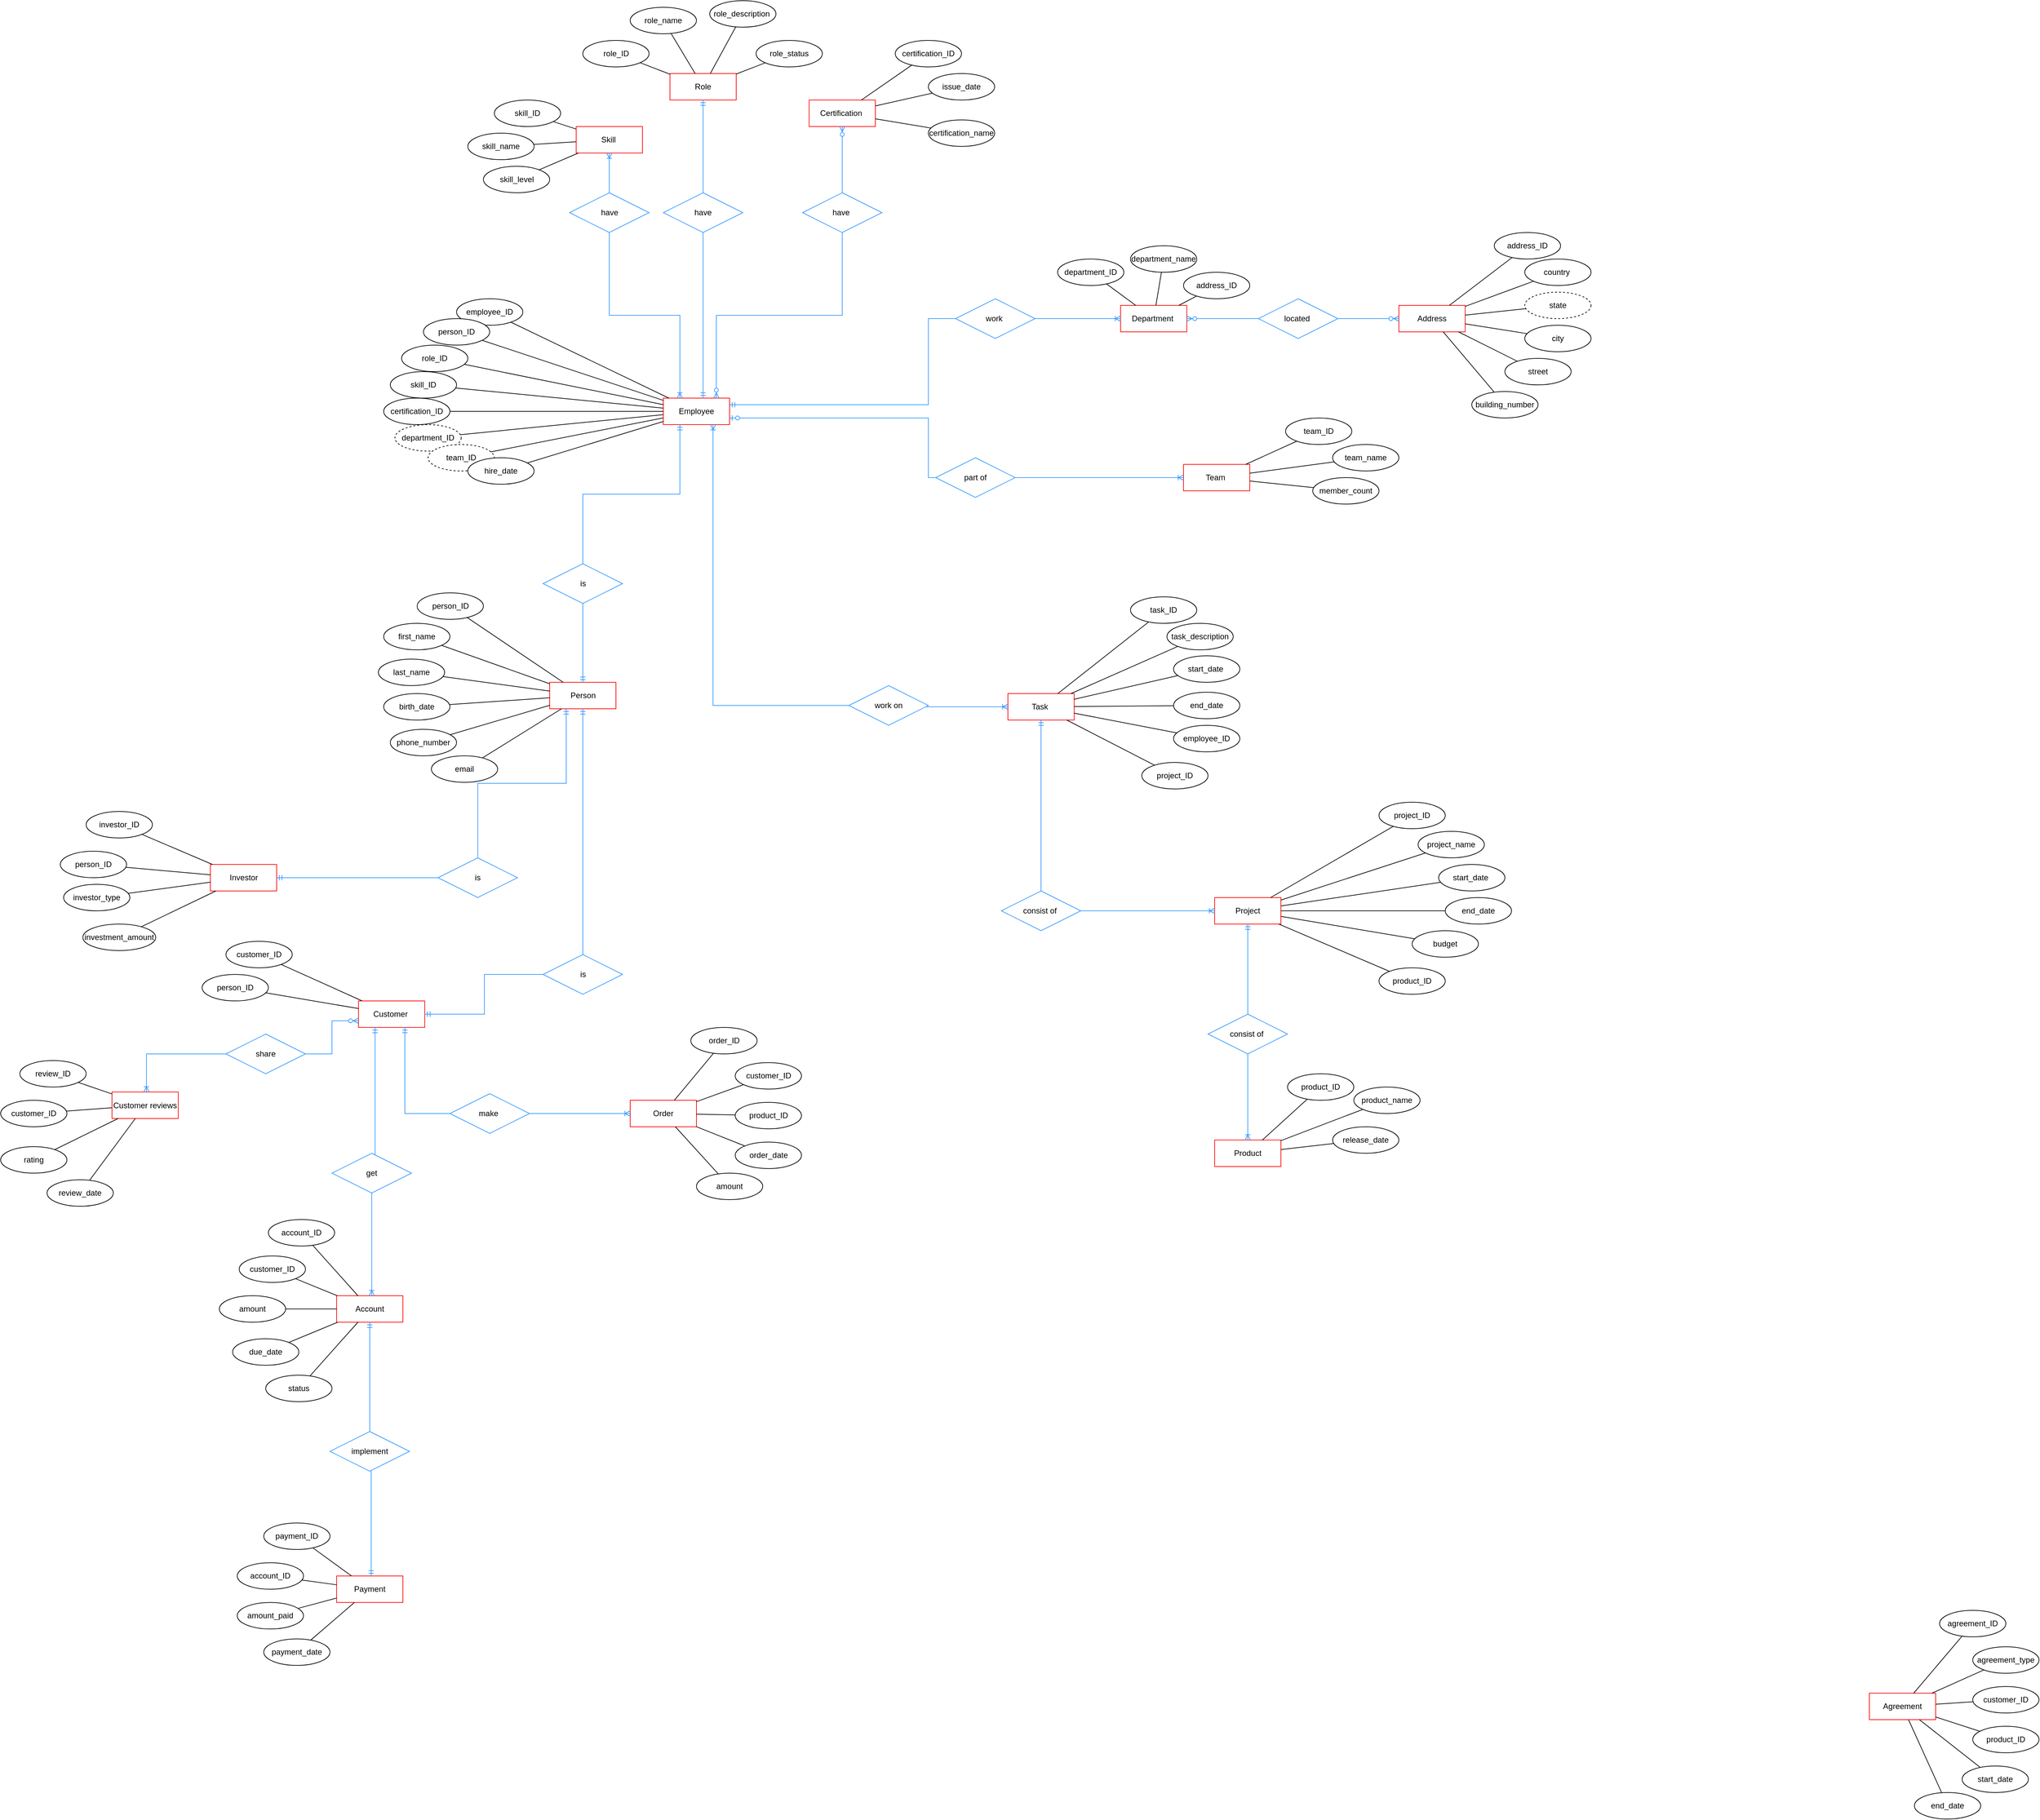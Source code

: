 <mxfile version="24.7.17">
  <diagram name="Сторінка-1" id="1GQm9kah2LmpC54ItX7a">
    <mxGraphModel dx="2345" dy="3365" grid="1" gridSize="10" guides="1" tooltips="1" connect="1" arrows="1" fold="1" page="1" pageScale="1" pageWidth="827" pageHeight="1169" math="0" shadow="0">
      <root>
        <mxCell id="0" />
        <mxCell id="1" parent="0" />
        <mxCell id="kTC0eZ22dBADnU0dDalB-8" value="Employee" style="whiteSpace=wrap;html=1;align=center;strokeColor=#FF0000;" parent="1" vertex="1">
          <mxGeometry x="1110" y="-1030" width="100" height="40" as="geometry" />
        </mxCell>
        <mxCell id="kTC0eZ22dBADnU0dDalB-16" value="Department&amp;nbsp;" style="whiteSpace=wrap;html=1;align=center;strokeColor=#FF0000;" parent="1" vertex="1">
          <mxGeometry x="1800" y="-1170" width="100" height="40" as="geometry" />
        </mxCell>
        <mxCell id="kTC0eZ22dBADnU0dDalB-20" value="Team&amp;nbsp;" style="whiteSpace=wrap;html=1;align=center;strokeColor=#FF0000;" parent="1" vertex="1">
          <mxGeometry x="1895" y="-930" width="100" height="40" as="geometry" />
        </mxCell>
        <mxCell id="kTC0eZ22dBADnU0dDalB-25" value="Product" style="whiteSpace=wrap;html=1;align=center;strokeColor=#FF0000;" parent="1" vertex="1">
          <mxGeometry x="1942" y="90" width="100" height="40" as="geometry" />
        </mxCell>
        <mxCell id="kTC0eZ22dBADnU0dDalB-31" value="Project" style="whiteSpace=wrap;html=1;align=center;strokeColor=#FF0000;" parent="1" vertex="1">
          <mxGeometry x="1942" y="-276" width="100" height="40" as="geometry" />
        </mxCell>
        <mxCell id="kTC0eZ22dBADnU0dDalB-39" value="Customer&amp;nbsp;" style="whiteSpace=wrap;html=1;align=center;strokeColor=#FF0000;" parent="1" vertex="1">
          <mxGeometry x="650" y="-120" width="100" height="40" as="geometry" />
        </mxCell>
        <mxCell id="HxLRwD8P5eZurUxQ76lV-6" value="Role" style="whiteSpace=wrap;html=1;align=center;strokeColor=#FF0000;" parent="1" vertex="1">
          <mxGeometry x="1120" y="-1520.0" width="100" height="40" as="geometry" />
        </mxCell>
        <mxCell id="HxLRwD8P5eZurUxQ76lV-7" value="Task&amp;nbsp;" style="whiteSpace=wrap;html=1;align=center;strokeColor=#FF0000;" parent="1" vertex="1">
          <mxGeometry x="1630" y="-584" width="100" height="40" as="geometry" />
        </mxCell>
        <mxCell id="HxLRwD8P5eZurUxQ76lV-8" value="Skill&amp;nbsp;" style="whiteSpace=wrap;html=1;align=center;strokeColor=#FF0000;" parent="1" vertex="1">
          <mxGeometry x="978.5" y="-1440" width="100" height="40" as="geometry" />
        </mxCell>
        <mxCell id="HxLRwD8P5eZurUxQ76lV-9" value="Agreement" style="whiteSpace=wrap;html=1;align=center;strokeColor=#FF0000;" parent="1" vertex="1">
          <mxGeometry x="2930" y="925" width="100" height="40" as="geometry" />
        </mxCell>
        <mxCell id="HxLRwD8P5eZurUxQ76lV-10" value="Payment" style="whiteSpace=wrap;html=1;align=center;strokeColor=#FF0000;" parent="1" vertex="1">
          <mxGeometry x="617" y="748.1" width="100" height="40" as="geometry" />
        </mxCell>
        <mxCell id="HxLRwD8P5eZurUxQ76lV-11" value="Account" style="whiteSpace=wrap;html=1;align=center;strokeColor=#FF0000;" parent="1" vertex="1">
          <mxGeometry x="617" y="325" width="100" height="40" as="geometry" />
        </mxCell>
        <mxCell id="HxLRwD8P5eZurUxQ76lV-12" value="Order" style="whiteSpace=wrap;html=1;align=center;strokeColor=#FF0000;" parent="1" vertex="1">
          <mxGeometry x="1060" y="30" width="100" height="40" as="geometry" />
        </mxCell>
        <mxCell id="HxLRwD8P5eZurUxQ76lV-15" value="Certification&amp;nbsp;" style="whiteSpace=wrap;html=1;align=center;strokeColor=#FF0000;" parent="1" vertex="1">
          <mxGeometry x="1330" y="-1480" width="100" height="40" as="geometry" />
        </mxCell>
        <mxCell id="HxLRwD8P5eZurUxQ76lV-17" value="last_name" style="ellipse;whiteSpace=wrap;html=1;align=center;" parent="1" vertex="1">
          <mxGeometry x="680" y="-636" width="100" height="40" as="geometry" />
        </mxCell>
        <mxCell id="HxLRwD8P5eZurUxQ76lV-18" value="first_name" style="ellipse;whiteSpace=wrap;html=1;align=center;" parent="1" vertex="1">
          <mxGeometry x="688" y="-690" width="100" height="40" as="geometry" />
        </mxCell>
        <mxCell id="HxLRwD8P5eZurUxQ76lV-19" value="birth_date" style="ellipse;whiteSpace=wrap;html=1;align=center;" parent="1" vertex="1">
          <mxGeometry x="688" y="-584" width="100" height="40" as="geometry" />
        </mxCell>
        <mxCell id="HxLRwD8P5eZurUxQ76lV-20" value="phone_number" style="ellipse;whiteSpace=wrap;html=1;align=center;" parent="1" vertex="1">
          <mxGeometry x="698" y="-530" width="100" height="40" as="geometry" />
        </mxCell>
        <mxCell id="HxLRwD8P5eZurUxQ76lV-21" value="Person" style="whiteSpace=wrap;html=1;align=center;strokeColor=#FF0000;" parent="1" vertex="1">
          <mxGeometry x="938.5" y="-601" width="100" height="40" as="geometry" />
        </mxCell>
        <mxCell id="HxLRwD8P5eZurUxQ76lV-22" value="Address" style="whiteSpace=wrap;html=1;align=center;strokeColor=#FF0000;" parent="1" vertex="1">
          <mxGeometry x="2220" y="-1170" width="100" height="40" as="geometry" />
        </mxCell>
        <mxCell id="HxLRwD8P5eZurUxQ76lV-23" value="email" style="ellipse;whiteSpace=wrap;html=1;align=center;" parent="1" vertex="1">
          <mxGeometry x="760" y="-490" width="100" height="40" as="geometry" />
        </mxCell>
        <mxCell id="HxLRwD8P5eZurUxQ76lV-25" value="person_ID" style="ellipse;whiteSpace=wrap;html=1;align=center;" parent="1" vertex="1">
          <mxGeometry x="738.5" y="-736" width="100" height="40" as="geometry" />
        </mxCell>
        <mxCell id="HxLRwD8P5eZurUxQ76lV-26" value="employee_ID" style="ellipse;whiteSpace=wrap;html=1;align=center;" parent="1" vertex="1">
          <mxGeometry x="798" y="-1180" width="100" height="40" as="geometry" />
        </mxCell>
        <mxCell id="HxLRwD8P5eZurUxQ76lV-27" value="person_ID" style="ellipse;whiteSpace=wrap;html=1;align=center;" parent="1" vertex="1">
          <mxGeometry x="748" y="-1150" width="100" height="40" as="geometry" />
        </mxCell>
        <mxCell id="HxLRwD8P5eZurUxQ76lV-28" value="role_ID" style="ellipse;whiteSpace=wrap;html=1;align=center;" parent="1" vertex="1">
          <mxGeometry x="715" y="-1110" width="100" height="40" as="geometry" />
        </mxCell>
        <mxCell id="HxLRwD8P5eZurUxQ76lV-29" value="skill_ID" style="ellipse;whiteSpace=wrap;html=1;align=center;" parent="1" vertex="1">
          <mxGeometry x="698" y="-1070" width="100" height="40" as="geometry" />
        </mxCell>
        <mxCell id="HxLRwD8P5eZurUxQ76lV-30" value="certification_ID" style="ellipse;whiteSpace=wrap;html=1;align=center;" parent="1" vertex="1">
          <mxGeometry x="688" y="-1030" width="100" height="40" as="geometry" />
        </mxCell>
        <mxCell id="HxLRwD8P5eZurUxQ76lV-33" value="role_ID" style="ellipse;whiteSpace=wrap;html=1;align=center;" parent="1" vertex="1">
          <mxGeometry x="988.5" y="-1570" width="100" height="40" as="geometry" />
        </mxCell>
        <mxCell id="HxLRwD8P5eZurUxQ76lV-34" value="role_name" style="ellipse;whiteSpace=wrap;html=1;align=center;" parent="1" vertex="1">
          <mxGeometry x="1060" y="-1620" width="100" height="40" as="geometry" />
        </mxCell>
        <mxCell id="HxLRwD8P5eZurUxQ76lV-35" value="role_description&amp;nbsp;" style="ellipse;whiteSpace=wrap;html=1;align=center;" parent="1" vertex="1">
          <mxGeometry x="1180" y="-1630" width="100" height="40" as="geometry" />
        </mxCell>
        <mxCell id="HxLRwD8P5eZurUxQ76lV-36" value="role_status" style="ellipse;whiteSpace=wrap;html=1;align=center;" parent="1" vertex="1">
          <mxGeometry x="1250" y="-1570" width="100" height="40" as="geometry" />
        </mxCell>
        <mxCell id="HxLRwD8P5eZurUxQ76lV-37" value="skill_ID" style="ellipse;whiteSpace=wrap;html=1;align=center;" parent="1" vertex="1">
          <mxGeometry x="855" y="-1480" width="100" height="40" as="geometry" />
        </mxCell>
        <mxCell id="HxLRwD8P5eZurUxQ76lV-38" value="skill_name" style="ellipse;whiteSpace=wrap;html=1;align=center;" parent="1" vertex="1">
          <mxGeometry x="815" y="-1430" width="100" height="40" as="geometry" />
        </mxCell>
        <mxCell id="HxLRwD8P5eZurUxQ76lV-39" value="skill_level" style="ellipse;whiteSpace=wrap;html=1;align=center;" parent="1" vertex="1">
          <mxGeometry x="838.5" y="-1380" width="100" height="40" as="geometry" />
        </mxCell>
        <mxCell id="HxLRwD8P5eZurUxQ76lV-40" value="department_ID" style="ellipse;whiteSpace=wrap;html=1;align=center;" parent="1" vertex="1">
          <mxGeometry x="1705" y="-1240" width="100" height="40" as="geometry" />
        </mxCell>
        <mxCell id="HxLRwD8P5eZurUxQ76lV-42" value="department_name" style="ellipse;whiteSpace=wrap;html=1;align=center;" parent="1" vertex="1">
          <mxGeometry x="1815" y="-1260" width="100" height="40" as="geometry" />
        </mxCell>
        <mxCell id="HxLRwD8P5eZurUxQ76lV-46" value="department_ID" style="ellipse;whiteSpace=wrap;html=1;align=center;dashed=1;" parent="1" vertex="1">
          <mxGeometry x="705" y="-990" width="100" height="40" as="geometry" />
        </mxCell>
        <mxCell id="HxLRwD8P5eZurUxQ76lV-47" value="address_ID" style="ellipse;whiteSpace=wrap;html=1;align=center;" parent="1" vertex="1">
          <mxGeometry x="2364" y="-1280" width="100" height="40" as="geometry" />
        </mxCell>
        <mxCell id="HxLRwD8P5eZurUxQ76lV-48" value="city" style="ellipse;whiteSpace=wrap;html=1;align=center;" parent="1" vertex="1">
          <mxGeometry x="2410" y="-1140" width="100" height="40" as="geometry" />
        </mxCell>
        <mxCell id="HxLRwD8P5eZurUxQ76lV-49" value="country&amp;nbsp;" style="ellipse;whiteSpace=wrap;html=1;align=center;" parent="1" vertex="1">
          <mxGeometry x="2410" y="-1240" width="100" height="40" as="geometry" />
        </mxCell>
        <mxCell id="HxLRwD8P5eZurUxQ76lV-50" value="building_number" style="ellipse;whiteSpace=wrap;html=1;align=center;" parent="1" vertex="1">
          <mxGeometry x="2330" y="-1040" width="100" height="40" as="geometry" />
        </mxCell>
        <mxCell id="HxLRwD8P5eZurUxQ76lV-51" value="state" style="ellipse;whiteSpace=wrap;html=1;align=center;dashed=1;" parent="1" vertex="1">
          <mxGeometry x="2410" y="-1190" width="100" height="40" as="geometry" />
        </mxCell>
        <mxCell id="HxLRwD8P5eZurUxQ76lV-52" value="street" style="ellipse;whiteSpace=wrap;html=1;align=center;" parent="1" vertex="1">
          <mxGeometry x="2380" y="-1090" width="100" height="40" as="geometry" />
        </mxCell>
        <mxCell id="HxLRwD8P5eZurUxQ76lV-53" value="address_ID" style="ellipse;whiteSpace=wrap;html=1;align=center;" parent="1" vertex="1">
          <mxGeometry x="1895" y="-1220" width="100" height="40" as="geometry" />
        </mxCell>
        <mxCell id="HxLRwD8P5eZurUxQ76lV-55" value="certification_ID" style="ellipse;whiteSpace=wrap;html=1;align=center;" parent="1" vertex="1">
          <mxGeometry x="1460" y="-1570" width="100" height="40" as="geometry" />
        </mxCell>
        <mxCell id="HxLRwD8P5eZurUxQ76lV-56" value="certification_name" style="ellipse;whiteSpace=wrap;html=1;align=center;" parent="1" vertex="1">
          <mxGeometry x="1510" y="-1450" width="100" height="40" as="geometry" />
        </mxCell>
        <mxCell id="HxLRwD8P5eZurUxQ76lV-57" value="issue_date" style="ellipse;whiteSpace=wrap;html=1;align=center;" parent="1" vertex="1">
          <mxGeometry x="1510" y="-1520" width="100" height="40" as="geometry" />
        </mxCell>
        <mxCell id="w_4l3_z0nk0-UXXXQoOF-1" value="team_ID" style="ellipse;whiteSpace=wrap;html=1;align=center;" parent="1" vertex="1">
          <mxGeometry x="2049" y="-1000" width="100" height="40" as="geometry" />
        </mxCell>
        <mxCell id="w_4l3_z0nk0-UXXXQoOF-2" value="team_name" style="ellipse;whiteSpace=wrap;html=1;align=center;" parent="1" vertex="1">
          <mxGeometry x="2120" y="-960" width="100" height="40" as="geometry" />
        </mxCell>
        <mxCell id="w_4l3_z0nk0-UXXXQoOF-4" value="member_count" style="ellipse;whiteSpace=wrap;html=1;align=center;" parent="1" vertex="1">
          <mxGeometry x="2090" y="-910" width="100" height="40" as="geometry" />
        </mxCell>
        <mxCell id="w_4l3_z0nk0-UXXXQoOF-5" value="project_ID" style="ellipse;whiteSpace=wrap;html=1;align=center;" parent="1" vertex="1">
          <mxGeometry x="2190" y="-420" width="100" height="40" as="geometry" />
        </mxCell>
        <mxCell id="w_4l3_z0nk0-UXXXQoOF-6" value="task_ID" style="ellipse;whiteSpace=wrap;html=1;align=center;" parent="1" vertex="1">
          <mxGeometry x="1815" y="-730" width="100" height="40" as="geometry" />
        </mxCell>
        <mxCell id="w_4l3_z0nk0-UXXXQoOF-7" value="task_description" style="ellipse;whiteSpace=wrap;html=1;align=center;" parent="1" vertex="1">
          <mxGeometry x="1870" y="-690" width="100" height="40" as="geometry" />
        </mxCell>
        <mxCell id="w_4l3_z0nk0-UXXXQoOF-8" value="start_date&amp;nbsp;" style="ellipse;whiteSpace=wrap;html=1;align=center;" parent="1" vertex="1">
          <mxGeometry x="1880" y="-641" width="100" height="40" as="geometry" />
        </mxCell>
        <mxCell id="w_4l3_z0nk0-UXXXQoOF-9" value="end_date" style="ellipse;whiteSpace=wrap;html=1;align=center;" parent="1" vertex="1">
          <mxGeometry x="1880" y="-586" width="100" height="40" as="geometry" />
        </mxCell>
        <mxCell id="w_4l3_z0nk0-UXXXQoOF-10" value="employee_ID" style="ellipse;whiteSpace=wrap;html=1;align=center;" parent="1" vertex="1">
          <mxGeometry x="1880" y="-536" width="100" height="40" as="geometry" />
        </mxCell>
        <mxCell id="w_4l3_z0nk0-UXXXQoOF-11" value="project_ID" style="ellipse;whiteSpace=wrap;html=1;align=center;" parent="1" vertex="1">
          <mxGeometry x="1832" y="-480" width="100" height="40" as="geometry" />
        </mxCell>
        <mxCell id="w_4l3_z0nk0-UXXXQoOF-12" value="project_name" style="ellipse;whiteSpace=wrap;html=1;align=center;" parent="1" vertex="1">
          <mxGeometry x="2249" y="-376" width="100" height="40" as="geometry" />
        </mxCell>
        <mxCell id="w_4l3_z0nk0-UXXXQoOF-14" value="start_date&amp;nbsp;" style="ellipse;whiteSpace=wrap;html=1;align=center;" parent="1" vertex="1">
          <mxGeometry x="2280" y="-326" width="100" height="40" as="geometry" />
        </mxCell>
        <mxCell id="w_4l3_z0nk0-UXXXQoOF-15" value="end_date" style="ellipse;whiteSpace=wrap;html=1;align=center;" parent="1" vertex="1">
          <mxGeometry x="2290" y="-276" width="100" height="40" as="geometry" />
        </mxCell>
        <mxCell id="w_4l3_z0nk0-UXXXQoOF-16" value="budget" style="ellipse;whiteSpace=wrap;html=1;align=center;" parent="1" vertex="1">
          <mxGeometry x="2240" y="-226" width="100" height="40" as="geometry" />
        </mxCell>
        <mxCell id="w_4l3_z0nk0-UXXXQoOF-17" value="product_ID" style="ellipse;whiteSpace=wrap;html=1;align=center;" parent="1" vertex="1">
          <mxGeometry x="2190" y="-170" width="100" height="40" as="geometry" />
        </mxCell>
        <mxCell id="w_4l3_z0nk0-UXXXQoOF-18" value="product_name" style="ellipse;whiteSpace=wrap;html=1;align=center;" parent="1" vertex="1">
          <mxGeometry x="2152" y="10" width="100" height="40" as="geometry" />
        </mxCell>
        <mxCell id="w_4l3_z0nk0-UXXXQoOF-19" value="product_ID" style="ellipse;whiteSpace=wrap;html=1;align=center;" parent="1" vertex="1">
          <mxGeometry x="2052" y="-10" width="100" height="40" as="geometry" />
        </mxCell>
        <mxCell id="w_4l3_z0nk0-UXXXQoOF-20" value="release_date" style="ellipse;whiteSpace=wrap;html=1;align=center;" parent="1" vertex="1">
          <mxGeometry x="2120" y="70" width="100" height="40" as="geometry" />
        </mxCell>
        <mxCell id="w_4l3_z0nk0-UXXXQoOF-21" value="customer_ID" style="ellipse;whiteSpace=wrap;html=1;align=center;" parent="1" vertex="1">
          <mxGeometry x="450" y="-210" width="100" height="40" as="geometry" />
        </mxCell>
        <mxCell id="w_4l3_z0nk0-UXXXQoOF-22" value="person_ID" style="ellipse;whiteSpace=wrap;html=1;align=center;" parent="1" vertex="1">
          <mxGeometry x="414" y="-160" width="100" height="40" as="geometry" />
        </mxCell>
        <mxCell id="w_4l3_z0nk0-UXXXQoOF-27" value="Customer reviews" style="whiteSpace=wrap;html=1;align=center;strokeColor=#FF0000;" parent="1" vertex="1">
          <mxGeometry x="278" y="17.5" width="100" height="40" as="geometry" />
        </mxCell>
        <mxCell id="w_4l3_z0nk0-UXXXQoOF-29" value="order_ID" style="ellipse;whiteSpace=wrap;html=1;align=center;" parent="1" vertex="1">
          <mxGeometry x="1151.5" y="-80" width="100" height="40" as="geometry" />
        </mxCell>
        <mxCell id="w_4l3_z0nk0-UXXXQoOF-30" value="account_ID" style="ellipse;whiteSpace=wrap;html=1;align=center;" parent="1" vertex="1">
          <mxGeometry x="514" y="210" width="100" height="40" as="geometry" />
        </mxCell>
        <mxCell id="w_4l3_z0nk0-UXXXQoOF-31" value="payment_ID" style="ellipse;whiteSpace=wrap;html=1;align=center;" parent="1" vertex="1">
          <mxGeometry x="507" y="668.1" width="100" height="40" as="geometry" />
        </mxCell>
        <mxCell id="w_4l3_z0nk0-UXXXQoOF-32" value="agreement_ID" style="ellipse;whiteSpace=wrap;html=1;align=center;" parent="1" vertex="1">
          <mxGeometry x="3036" y="800" width="100" height="40" as="geometry" />
        </mxCell>
        <mxCell id="w_4l3_z0nk0-UXXXQoOF-34" value="customer_ID" style="ellipse;whiteSpace=wrap;html=1;align=center;" parent="1" vertex="1">
          <mxGeometry x="1218.5" y="-26.9" width="100" height="40" as="geometry" />
        </mxCell>
        <mxCell id="w_4l3_z0nk0-UXXXQoOF-35" value="product_ID" style="ellipse;whiteSpace=wrap;html=1;align=center;" parent="1" vertex="1">
          <mxGeometry x="1218.5" y="33.1" width="100" height="40" as="geometry" />
        </mxCell>
        <mxCell id="w_4l3_z0nk0-UXXXQoOF-36" value="order_date" style="ellipse;whiteSpace=wrap;html=1;align=center;" parent="1" vertex="1">
          <mxGeometry x="1218.5" y="93.1" width="100" height="40" as="geometry" />
        </mxCell>
        <mxCell id="w_4l3_z0nk0-UXXXQoOF-37" value="amount" style="ellipse;whiteSpace=wrap;html=1;align=center;" parent="1" vertex="1">
          <mxGeometry x="1160" y="140" width="100" height="40" as="geometry" />
        </mxCell>
        <mxCell id="w_4l3_z0nk0-UXXXQoOF-38" value="customer_ID" style="ellipse;whiteSpace=wrap;html=1;align=center;" parent="1" vertex="1">
          <mxGeometry x="470" y="265" width="100" height="40" as="geometry" />
        </mxCell>
        <mxCell id="w_4l3_z0nk0-UXXXQoOF-39" value="amount" style="ellipse;whiteSpace=wrap;html=1;align=center;" parent="1" vertex="1">
          <mxGeometry x="440" y="325" width="100" height="40" as="geometry" />
        </mxCell>
        <mxCell id="w_4l3_z0nk0-UXXXQoOF-40" value="due_date" style="ellipse;whiteSpace=wrap;html=1;align=center;" parent="1" vertex="1">
          <mxGeometry x="460" y="390" width="100" height="40" as="geometry" />
        </mxCell>
        <mxCell id="w_4l3_z0nk0-UXXXQoOF-42" value="agreement_type" style="ellipse;whiteSpace=wrap;html=1;align=center;" parent="1" vertex="1">
          <mxGeometry x="3086" y="855" width="100" height="40" as="geometry" />
        </mxCell>
        <mxCell id="w_4l3_z0nk0-UXXXQoOF-43" value="status" style="ellipse;whiteSpace=wrap;html=1;align=center;" parent="1" vertex="1">
          <mxGeometry x="510" y="445" width="100" height="40" as="geometry" />
        </mxCell>
        <mxCell id="w_4l3_z0nk0-UXXXQoOF-44" value="account_ID" style="ellipse;whiteSpace=wrap;html=1;align=center;" parent="1" vertex="1">
          <mxGeometry x="467" y="728.1" width="100" height="40" as="geometry" />
        </mxCell>
        <mxCell id="w_4l3_z0nk0-UXXXQoOF-45" value="amount_paid" style="ellipse;whiteSpace=wrap;html=1;align=center;" parent="1" vertex="1">
          <mxGeometry x="467" y="788.1" width="100" height="40" as="geometry" />
        </mxCell>
        <mxCell id="w_4l3_z0nk0-UXXXQoOF-46" value="payment_date" style="ellipse;whiteSpace=wrap;html=1;align=center;" parent="1" vertex="1">
          <mxGeometry x="507" y="843.1" width="100" height="40" as="geometry" />
        </mxCell>
        <mxCell id="w_4l3_z0nk0-UXXXQoOF-47" value="customer_ID" style="ellipse;whiteSpace=wrap;html=1;align=center;" parent="1" vertex="1">
          <mxGeometry x="3086" y="915" width="100" height="40" as="geometry" />
        </mxCell>
        <mxCell id="w_4l3_z0nk0-UXXXQoOF-48" value="product_ID" style="ellipse;whiteSpace=wrap;html=1;align=center;" parent="1" vertex="1">
          <mxGeometry x="3086" y="975" width="100" height="40" as="geometry" />
        </mxCell>
        <mxCell id="w_4l3_z0nk0-UXXXQoOF-49" value="start_date" style="ellipse;whiteSpace=wrap;html=1;align=center;" parent="1" vertex="1">
          <mxGeometry x="3070" y="1035" width="100" height="40" as="geometry" />
        </mxCell>
        <mxCell id="w_4l3_z0nk0-UXXXQoOF-50" value="end_date" style="ellipse;whiteSpace=wrap;html=1;align=center;" parent="1" vertex="1">
          <mxGeometry x="2998" y="1075" width="100" height="40" as="geometry" />
        </mxCell>
        <mxCell id="-akh_3bQNF9zqWhWP-Ex-2" value="Investor" style="whiteSpace=wrap;html=1;align=center;strokeColor=#FF0000;" parent="1" vertex="1">
          <mxGeometry x="426.5" y="-326" width="100" height="40" as="geometry" />
        </mxCell>
        <mxCell id="-akh_3bQNF9zqWhWP-Ex-3" value="investor_ID" style="ellipse;whiteSpace=wrap;html=1;align=center;" parent="1" vertex="1">
          <mxGeometry x="239" y="-406" width="100" height="40" as="geometry" />
        </mxCell>
        <mxCell id="-akh_3bQNF9zqWhWP-Ex-5" value="person_ID" style="ellipse;whiteSpace=wrap;html=1;align=center;" parent="1" vertex="1">
          <mxGeometry x="200" y="-346" width="100" height="40" as="geometry" />
        </mxCell>
        <mxCell id="-akh_3bQNF9zqWhWP-Ex-7" value="investment_amount" style="ellipse;whiteSpace=wrap;html=1;align=center;" parent="1" vertex="1">
          <mxGeometry x="234" y="-236" width="110" height="40" as="geometry" />
        </mxCell>
        <mxCell id="-akh_3bQNF9zqWhWP-Ex-8" value="investor_type" style="ellipse;whiteSpace=wrap;html=1;align=center;" parent="1" vertex="1">
          <mxGeometry x="205" y="-296" width="100" height="40" as="geometry" />
        </mxCell>
        <mxCell id="-akh_3bQNF9zqWhWP-Ex-9" value="review_ID" style="ellipse;whiteSpace=wrap;html=1;align=center;" parent="1" vertex="1">
          <mxGeometry x="139" y="-30" width="100" height="40" as="geometry" />
        </mxCell>
        <mxCell id="-akh_3bQNF9zqWhWP-Ex-10" value="customer_ID" style="ellipse;whiteSpace=wrap;html=1;align=center;" parent="1" vertex="1">
          <mxGeometry x="110" y="30" width="100" height="40" as="geometry" />
        </mxCell>
        <mxCell id="-akh_3bQNF9zqWhWP-Ex-12" value="rating" style="ellipse;whiteSpace=wrap;html=1;align=center;" parent="1" vertex="1">
          <mxGeometry x="110" y="100" width="100" height="40" as="geometry" />
        </mxCell>
        <mxCell id="-akh_3bQNF9zqWhWP-Ex-14" value="review_date" style="ellipse;whiteSpace=wrap;html=1;align=center;" parent="1" vertex="1">
          <mxGeometry x="180" y="150" width="100" height="40" as="geometry" />
        </mxCell>
        <mxCell id="kOA6qTZB-Go1yCE-uI7u-1" value="" style="endArrow=none;html=1;rounded=0;" parent="1" source="HxLRwD8P5eZurUxQ76lV-25" target="HxLRwD8P5eZurUxQ76lV-21" edge="1">
          <mxGeometry relative="1" as="geometry">
            <mxPoint x="937.5" y="-474.5" as="sourcePoint" />
            <mxPoint x="1097.5" y="-474.5" as="targetPoint" />
          </mxGeometry>
        </mxCell>
        <mxCell id="kOA6qTZB-Go1yCE-uI7u-2" value="" style="endArrow=none;html=1;rounded=0;" parent="1" source="HxLRwD8P5eZurUxQ76lV-18" target="HxLRwD8P5eZurUxQ76lV-21" edge="1">
          <mxGeometry relative="1" as="geometry">
            <mxPoint x="1677.5" y="-282.5" as="sourcePoint" />
            <mxPoint x="1837.5" y="-282.5" as="targetPoint" />
          </mxGeometry>
        </mxCell>
        <mxCell id="kOA6qTZB-Go1yCE-uI7u-3" value="" style="endArrow=none;html=1;rounded=0;" parent="1" source="HxLRwD8P5eZurUxQ76lV-23" target="HxLRwD8P5eZurUxQ76lV-21" edge="1">
          <mxGeometry relative="1" as="geometry">
            <mxPoint x="1677.5" y="-282.5" as="sourcePoint" />
            <mxPoint x="1837.5" y="-282.5" as="targetPoint" />
          </mxGeometry>
        </mxCell>
        <mxCell id="kOA6qTZB-Go1yCE-uI7u-4" value="" style="endArrow=none;html=1;rounded=0;" parent="1" source="HxLRwD8P5eZurUxQ76lV-20" target="HxLRwD8P5eZurUxQ76lV-21" edge="1">
          <mxGeometry relative="1" as="geometry">
            <mxPoint x="1167.5" y="-272.5" as="sourcePoint" />
            <mxPoint x="1327.5" y="-272.5" as="targetPoint" />
          </mxGeometry>
        </mxCell>
        <mxCell id="kOA6qTZB-Go1yCE-uI7u-5" value="" style="endArrow=none;html=1;rounded=0;" parent="1" source="HxLRwD8P5eZurUxQ76lV-19" target="HxLRwD8P5eZurUxQ76lV-21" edge="1">
          <mxGeometry relative="1" as="geometry">
            <mxPoint x="1677.5" y="-282.5" as="sourcePoint" />
            <mxPoint x="1837.5" y="-282.5" as="targetPoint" />
          </mxGeometry>
        </mxCell>
        <mxCell id="kOA6qTZB-Go1yCE-uI7u-6" value="" style="endArrow=none;html=1;rounded=0;" parent="1" source="HxLRwD8P5eZurUxQ76lV-17" target="HxLRwD8P5eZurUxQ76lV-21" edge="1">
          <mxGeometry relative="1" as="geometry">
            <mxPoint x="1677.5" y="-282.5" as="sourcePoint" />
            <mxPoint x="1837.5" y="-282.5" as="targetPoint" />
          </mxGeometry>
        </mxCell>
        <mxCell id="kOA6qTZB-Go1yCE-uI7u-8" value="" style="endArrow=none;html=1;rounded=0;" parent="1" source="HxLRwD8P5eZurUxQ76lV-36" target="HxLRwD8P5eZurUxQ76lV-6" edge="1">
          <mxGeometry relative="1" as="geometry">
            <mxPoint x="1050" y="-1113.35" as="sourcePoint" />
            <mxPoint x="1210" y="-1113.35" as="targetPoint" />
          </mxGeometry>
        </mxCell>
        <mxCell id="kOA6qTZB-Go1yCE-uI7u-9" value="" style="endArrow=none;html=1;rounded=0;" parent="1" source="HxLRwD8P5eZurUxQ76lV-46" target="kTC0eZ22dBADnU0dDalB-8" edge="1">
          <mxGeometry relative="1" as="geometry">
            <mxPoint x="1300" y="-842.5" as="sourcePoint" />
            <mxPoint x="1460" y="-842.5" as="targetPoint" />
          </mxGeometry>
        </mxCell>
        <mxCell id="kOA6qTZB-Go1yCE-uI7u-11" value="" style="endArrow=none;html=1;rounded=0;" parent="1" source="HxLRwD8P5eZurUxQ76lV-30" target="kTC0eZ22dBADnU0dDalB-8" edge="1">
          <mxGeometry relative="1" as="geometry">
            <mxPoint x="1250" y="-782.5" as="sourcePoint" />
            <mxPoint x="1410" y="-782.5" as="targetPoint" />
          </mxGeometry>
        </mxCell>
        <mxCell id="kOA6qTZB-Go1yCE-uI7u-12" value="" style="endArrow=none;html=1;rounded=0;" parent="1" source="HxLRwD8P5eZurUxQ76lV-29" target="kTC0eZ22dBADnU0dDalB-8" edge="1">
          <mxGeometry relative="1" as="geometry">
            <mxPoint x="1280" y="-842.5" as="sourcePoint" />
            <mxPoint x="1440" y="-842.5" as="targetPoint" />
          </mxGeometry>
        </mxCell>
        <mxCell id="kOA6qTZB-Go1yCE-uI7u-13" value="" style="endArrow=none;html=1;rounded=0;" parent="1" source="HxLRwD8P5eZurUxQ76lV-28" target="kTC0eZ22dBADnU0dDalB-8" edge="1">
          <mxGeometry relative="1" as="geometry">
            <mxPoint x="1220" y="-847" as="sourcePoint" />
            <mxPoint x="1380" y="-847" as="targetPoint" />
          </mxGeometry>
        </mxCell>
        <mxCell id="kOA6qTZB-Go1yCE-uI7u-14" value="" style="endArrow=none;html=1;rounded=0;" parent="1" source="HxLRwD8P5eZurUxQ76lV-27" target="kTC0eZ22dBADnU0dDalB-8" edge="1">
          <mxGeometry relative="1" as="geometry">
            <mxPoint x="1180" y="-1002.5" as="sourcePoint" />
            <mxPoint x="1410" y="-782.5" as="targetPoint" />
          </mxGeometry>
        </mxCell>
        <mxCell id="kOA6qTZB-Go1yCE-uI7u-15" value="" style="endArrow=none;html=1;rounded=0;" parent="1" source="HxLRwD8P5eZurUxQ76lV-26" target="kTC0eZ22dBADnU0dDalB-8" edge="1">
          <mxGeometry relative="1" as="geometry">
            <mxPoint x="1190.671" y="-1110.461" as="sourcePoint" />
            <mxPoint x="1410" y="-782.5" as="targetPoint" />
          </mxGeometry>
        </mxCell>
        <mxCell id="kOA6qTZB-Go1yCE-uI7u-17" value="" style="endArrow=none;html=1;rounded=0;" parent="1" source="HxLRwD8P5eZurUxQ76lV-35" target="HxLRwD8P5eZurUxQ76lV-6" edge="1">
          <mxGeometry relative="1" as="geometry">
            <mxPoint x="1320" y="-1183.35" as="sourcePoint" />
            <mxPoint x="1480" y="-1183.35" as="targetPoint" />
          </mxGeometry>
        </mxCell>
        <mxCell id="kOA6qTZB-Go1yCE-uI7u-18" value="" style="endArrow=none;html=1;rounded=0;" parent="1" source="HxLRwD8P5eZurUxQ76lV-34" target="HxLRwD8P5eZurUxQ76lV-6" edge="1">
          <mxGeometry relative="1" as="geometry">
            <mxPoint x="1470" y="-1305.35" as="sourcePoint" />
            <mxPoint x="1480" y="-1183.35" as="targetPoint" />
          </mxGeometry>
        </mxCell>
        <mxCell id="kOA6qTZB-Go1yCE-uI7u-19" value="" style="endArrow=none;html=1;rounded=0;" parent="1" source="HxLRwD8P5eZurUxQ76lV-33" target="HxLRwD8P5eZurUxQ76lV-6" edge="1">
          <mxGeometry relative="1" as="geometry">
            <mxPoint x="1500.697" y="-1350.063" as="sourcePoint" />
            <mxPoint x="1480" y="-1183.35" as="targetPoint" />
          </mxGeometry>
        </mxCell>
        <mxCell id="kOA6qTZB-Go1yCE-uI7u-20" value="" style="endArrow=none;html=1;rounded=0;" parent="1" source="HxLRwD8P5eZurUxQ76lV-8" target="HxLRwD8P5eZurUxQ76lV-39" edge="1">
          <mxGeometry relative="1" as="geometry">
            <mxPoint x="799" y="-1247.5" as="sourcePoint" />
            <mxPoint x="959" y="-1247.5" as="targetPoint" />
          </mxGeometry>
        </mxCell>
        <mxCell id="kOA6qTZB-Go1yCE-uI7u-21" value="" style="endArrow=none;html=1;rounded=0;" parent="1" source="HxLRwD8P5eZurUxQ76lV-8" target="HxLRwD8P5eZurUxQ76lV-38" edge="1">
          <mxGeometry relative="1" as="geometry">
            <mxPoint x="799" y="-1247.5" as="sourcePoint" />
            <mxPoint x="959" y="-1247.5" as="targetPoint" />
          </mxGeometry>
        </mxCell>
        <mxCell id="kOA6qTZB-Go1yCE-uI7u-22" value="" style="endArrow=none;html=1;rounded=0;" parent="1" source="HxLRwD8P5eZurUxQ76lV-8" target="HxLRwD8P5eZurUxQ76lV-37" edge="1">
          <mxGeometry relative="1" as="geometry">
            <mxPoint x="799" y="-1247.5" as="sourcePoint" />
            <mxPoint x="959" y="-1247.5" as="targetPoint" />
          </mxGeometry>
        </mxCell>
        <mxCell id="kOA6qTZB-Go1yCE-uI7u-23" value="" style="endArrow=none;html=1;rounded=0;" parent="1" source="HxLRwD8P5eZurUxQ76lV-15" target="HxLRwD8P5eZurUxQ76lV-56" edge="1">
          <mxGeometry relative="1" as="geometry">
            <mxPoint x="1660" y="-1450" as="sourcePoint" />
            <mxPoint x="1620.23" y="-1468.086" as="targetPoint" />
          </mxGeometry>
        </mxCell>
        <mxCell id="kOA6qTZB-Go1yCE-uI7u-24" value="" style="endArrow=none;html=1;rounded=0;" parent="1" source="HxLRwD8P5eZurUxQ76lV-57" target="HxLRwD8P5eZurUxQ76lV-15" edge="1">
          <mxGeometry relative="1" as="geometry">
            <mxPoint x="1617.007" y="-1509.789" as="sourcePoint" />
            <mxPoint x="1220" y="-1337.5" as="targetPoint" />
          </mxGeometry>
        </mxCell>
        <mxCell id="kOA6qTZB-Go1yCE-uI7u-25" value="" style="endArrow=none;html=1;rounded=0;" parent="1" source="HxLRwD8P5eZurUxQ76lV-15" target="HxLRwD8P5eZurUxQ76lV-55" edge="1">
          <mxGeometry relative="1" as="geometry">
            <mxPoint x="1730" y="-1557.5" as="sourcePoint" />
            <mxPoint x="1220" y="-1337.5" as="targetPoint" />
          </mxGeometry>
        </mxCell>
        <mxCell id="kOA6qTZB-Go1yCE-uI7u-26" value="" style="endArrow=none;html=1;rounded=0;" parent="1" source="kTC0eZ22dBADnU0dDalB-16" target="HxLRwD8P5eZurUxQ76lV-42" edge="1">
          <mxGeometry relative="1" as="geometry">
            <mxPoint x="1920" y="-850" as="sourcePoint" />
            <mxPoint x="2080" y="-850" as="targetPoint" />
          </mxGeometry>
        </mxCell>
        <mxCell id="kOA6qTZB-Go1yCE-uI7u-27" value="" style="endArrow=none;html=1;rounded=0;" parent="1" source="kTC0eZ22dBADnU0dDalB-16" target="HxLRwD8P5eZurUxQ76lV-53" edge="1">
          <mxGeometry relative="1" as="geometry">
            <mxPoint x="1900" y="-810" as="sourcePoint" />
            <mxPoint x="2060" y="-810" as="targetPoint" />
          </mxGeometry>
        </mxCell>
        <mxCell id="kOA6qTZB-Go1yCE-uI7u-28" value="" style="endArrow=none;html=1;rounded=0;" parent="1" source="HxLRwD8P5eZurUxQ76lV-50" target="HxLRwD8P5eZurUxQ76lV-22" edge="1">
          <mxGeometry relative="1" as="geometry">
            <mxPoint x="1841.5" y="-800" as="sourcePoint" />
            <mxPoint x="2001.5" y="-800" as="targetPoint" />
          </mxGeometry>
        </mxCell>
        <mxCell id="kOA6qTZB-Go1yCE-uI7u-29" value="" style="endArrow=none;html=1;rounded=0;" parent="1" source="kTC0eZ22dBADnU0dDalB-16" target="HxLRwD8P5eZurUxQ76lV-40" edge="1">
          <mxGeometry relative="1" as="geometry">
            <mxPoint x="1350" y="-1210" as="sourcePoint" />
            <mxPoint x="1510" y="-1210" as="targetPoint" />
          </mxGeometry>
        </mxCell>
        <mxCell id="kOA6qTZB-Go1yCE-uI7u-31" value="" style="endArrow=none;html=1;rounded=0;" parent="1" source="HxLRwD8P5eZurUxQ76lV-52" target="HxLRwD8P5eZurUxQ76lV-22" edge="1">
          <mxGeometry relative="1" as="geometry">
            <mxPoint x="1988.5" y="-880" as="sourcePoint" />
            <mxPoint x="2148.5" y="-880" as="targetPoint" />
          </mxGeometry>
        </mxCell>
        <mxCell id="kOA6qTZB-Go1yCE-uI7u-32" value="" style="endArrow=none;html=1;rounded=0;" parent="1" source="HxLRwD8P5eZurUxQ76lV-48" target="HxLRwD8P5eZurUxQ76lV-22" edge="1">
          <mxGeometry relative="1" as="geometry">
            <mxPoint x="2761.5" y="-1100" as="sourcePoint" />
            <mxPoint x="1951.5" y="-820" as="targetPoint" />
          </mxGeometry>
        </mxCell>
        <mxCell id="kOA6qTZB-Go1yCE-uI7u-33" value="" style="endArrow=none;html=1;rounded=0;" parent="1" source="HxLRwD8P5eZurUxQ76lV-51" target="HxLRwD8P5eZurUxQ76lV-22" edge="1">
          <mxGeometry relative="1" as="geometry">
            <mxPoint x="2761.5" y="-1100" as="sourcePoint" />
            <mxPoint x="2921.5" y="-1100" as="targetPoint" />
          </mxGeometry>
        </mxCell>
        <mxCell id="kOA6qTZB-Go1yCE-uI7u-34" value="" style="endArrow=none;html=1;rounded=0;" parent="1" source="HxLRwD8P5eZurUxQ76lV-49" target="HxLRwD8P5eZurUxQ76lV-22" edge="1">
          <mxGeometry relative="1" as="geometry">
            <mxPoint x="1841.5" y="-1090" as="sourcePoint" />
            <mxPoint x="2001.5" y="-1090" as="targetPoint" />
          </mxGeometry>
        </mxCell>
        <mxCell id="kOA6qTZB-Go1yCE-uI7u-35" value="" style="endArrow=none;html=1;rounded=0;" parent="1" source="HxLRwD8P5eZurUxQ76lV-47" target="HxLRwD8P5eZurUxQ76lV-22" edge="1">
          <mxGeometry relative="1" as="geometry">
            <mxPoint x="2761.5" y="-1100" as="sourcePoint" />
            <mxPoint x="2921.5" y="-1100" as="targetPoint" />
          </mxGeometry>
        </mxCell>
        <mxCell id="kOA6qTZB-Go1yCE-uI7u-36" value="" style="endArrow=none;html=1;rounded=0;" parent="1" source="w_4l3_z0nk0-UXXXQoOF-4" target="kTC0eZ22dBADnU0dDalB-20" edge="1">
          <mxGeometry relative="1" as="geometry">
            <mxPoint x="2390" y="-670" as="sourcePoint" />
            <mxPoint x="2550" y="-670" as="targetPoint" />
          </mxGeometry>
        </mxCell>
        <mxCell id="kOA6qTZB-Go1yCE-uI7u-37" value="" style="endArrow=none;html=1;rounded=0;" parent="1" source="w_4l3_z0nk0-UXXXQoOF-2" target="kTC0eZ22dBADnU0dDalB-20" edge="1">
          <mxGeometry relative="1" as="geometry">
            <mxPoint x="2130" y="-680" as="sourcePoint" />
            <mxPoint x="2290" y="-680" as="targetPoint" />
          </mxGeometry>
        </mxCell>
        <mxCell id="kOA6qTZB-Go1yCE-uI7u-38" value="" style="endArrow=none;html=1;rounded=0;" parent="1" source="w_4l3_z0nk0-UXXXQoOF-1" target="kTC0eZ22dBADnU0dDalB-20" edge="1">
          <mxGeometry relative="1" as="geometry">
            <mxPoint x="2390" y="-670" as="sourcePoint" />
            <mxPoint x="2550" y="-670" as="targetPoint" />
          </mxGeometry>
        </mxCell>
        <mxCell id="kOA6qTZB-Go1yCE-uI7u-39" value="" style="endArrow=none;html=1;rounded=0;" parent="1" source="w_4l3_z0nk0-UXXXQoOF-10" target="HxLRwD8P5eZurUxQ76lV-7" edge="1">
          <mxGeometry relative="1" as="geometry">
            <mxPoint x="1176" y="-276" as="sourcePoint" />
            <mxPoint x="1336" y="-276" as="targetPoint" />
          </mxGeometry>
        </mxCell>
        <mxCell id="kOA6qTZB-Go1yCE-uI7u-40" value="" style="endArrow=none;html=1;rounded=0;" parent="1" source="w_4l3_z0nk0-UXXXQoOF-11" target="HxLRwD8P5eZurUxQ76lV-7" edge="1">
          <mxGeometry relative="1" as="geometry">
            <mxPoint x="1151" y="-267" as="sourcePoint" />
            <mxPoint x="1311" y="-267" as="targetPoint" />
          </mxGeometry>
        </mxCell>
        <mxCell id="kOA6qTZB-Go1yCE-uI7u-41" value="" style="endArrow=none;html=1;rounded=0;" parent="1" source="w_4l3_z0nk0-UXXXQoOF-9" target="HxLRwD8P5eZurUxQ76lV-7" edge="1">
          <mxGeometry relative="1" as="geometry">
            <mxPoint x="1176" y="-276" as="sourcePoint" />
            <mxPoint x="1336" y="-276" as="targetPoint" />
          </mxGeometry>
        </mxCell>
        <mxCell id="kOA6qTZB-Go1yCE-uI7u-42" value="" style="endArrow=none;html=1;rounded=0;" parent="1" source="w_4l3_z0nk0-UXXXQoOF-8" target="HxLRwD8P5eZurUxQ76lV-7" edge="1">
          <mxGeometry relative="1" as="geometry">
            <mxPoint x="1176" y="-276" as="sourcePoint" />
            <mxPoint x="1336" y="-276" as="targetPoint" />
          </mxGeometry>
        </mxCell>
        <mxCell id="kOA6qTZB-Go1yCE-uI7u-43" value="" style="endArrow=none;html=1;rounded=0;" parent="1" source="w_4l3_z0nk0-UXXXQoOF-7" target="HxLRwD8P5eZurUxQ76lV-7" edge="1">
          <mxGeometry relative="1" as="geometry">
            <mxPoint x="1176" y="-276" as="sourcePoint" />
            <mxPoint x="1336" y="-276" as="targetPoint" />
          </mxGeometry>
        </mxCell>
        <mxCell id="kOA6qTZB-Go1yCE-uI7u-44" value="" style="endArrow=none;html=1;rounded=0;" parent="1" source="w_4l3_z0nk0-UXXXQoOF-6" target="HxLRwD8P5eZurUxQ76lV-7" edge="1">
          <mxGeometry relative="1" as="geometry">
            <mxPoint x="1176" y="-276" as="sourcePoint" />
            <mxPoint x="1336" y="-276" as="targetPoint" />
          </mxGeometry>
        </mxCell>
        <mxCell id="kOA6qTZB-Go1yCE-uI7u-47" value="" style="endArrow=none;html=1;rounded=0;" parent="1" source="w_4l3_z0nk0-UXXXQoOF-17" target="kTC0eZ22dBADnU0dDalB-31" edge="1">
          <mxGeometry relative="1" as="geometry">
            <mxPoint x="1734" y="265" as="sourcePoint" />
            <mxPoint x="1724" y="85" as="targetPoint" />
          </mxGeometry>
        </mxCell>
        <mxCell id="kOA6qTZB-Go1yCE-uI7u-48" value="" style="endArrow=none;html=1;rounded=0;" parent="1" source="w_4l3_z0nk0-UXXXQoOF-16" target="kTC0eZ22dBADnU0dDalB-31" edge="1">
          <mxGeometry relative="1" as="geometry">
            <mxPoint x="1344" y="75" as="sourcePoint" />
            <mxPoint x="1504" y="75" as="targetPoint" />
          </mxGeometry>
        </mxCell>
        <mxCell id="kOA6qTZB-Go1yCE-uI7u-49" value="" style="endArrow=none;html=1;rounded=0;" parent="1" source="w_4l3_z0nk0-UXXXQoOF-15" target="kTC0eZ22dBADnU0dDalB-31" edge="1">
          <mxGeometry relative="1" as="geometry">
            <mxPoint x="1704" y="135" as="sourcePoint" />
            <mxPoint x="1864" y="135" as="targetPoint" />
          </mxGeometry>
        </mxCell>
        <mxCell id="kOA6qTZB-Go1yCE-uI7u-50" value="" style="endArrow=none;html=1;rounded=0;" parent="1" source="w_4l3_z0nk0-UXXXQoOF-14" target="kTC0eZ22dBADnU0dDalB-31" edge="1">
          <mxGeometry relative="1" as="geometry">
            <mxPoint x="1624" y="125" as="sourcePoint" />
            <mxPoint x="1784" y="125" as="targetPoint" />
          </mxGeometry>
        </mxCell>
        <mxCell id="kOA6qTZB-Go1yCE-uI7u-51" value="" style="endArrow=none;html=1;rounded=0;" parent="1" source="w_4l3_z0nk0-UXXXQoOF-12" target="kTC0eZ22dBADnU0dDalB-31" edge="1">
          <mxGeometry relative="1" as="geometry">
            <mxPoint x="1684" y="205" as="sourcePoint" />
            <mxPoint x="1734" y="115" as="targetPoint" />
          </mxGeometry>
        </mxCell>
        <mxCell id="kOA6qTZB-Go1yCE-uI7u-52" value="" style="endArrow=none;html=1;rounded=0;" parent="1" source="w_4l3_z0nk0-UXXXQoOF-5" target="kTC0eZ22dBADnU0dDalB-31" edge="1">
          <mxGeometry relative="1" as="geometry">
            <mxPoint x="1344" y="75" as="sourcePoint" />
            <mxPoint x="1724" y="25" as="targetPoint" />
          </mxGeometry>
        </mxCell>
        <mxCell id="kOA6qTZB-Go1yCE-uI7u-53" value="" style="endArrow=none;html=1;rounded=0;" parent="1" source="w_4l3_z0nk0-UXXXQoOF-18" target="kTC0eZ22dBADnU0dDalB-25" edge="1">
          <mxGeometry relative="1" as="geometry">
            <mxPoint x="1702" y="150" as="sourcePoint" />
            <mxPoint x="1232" y="100" as="targetPoint" />
          </mxGeometry>
        </mxCell>
        <mxCell id="kOA6qTZB-Go1yCE-uI7u-54" value="" style="endArrow=none;html=1;rounded=0;" parent="1" source="w_4l3_z0nk0-UXXXQoOF-20" target="kTC0eZ22dBADnU0dDalB-25" edge="1">
          <mxGeometry relative="1" as="geometry">
            <mxPoint x="1072" y="100" as="sourcePoint" />
            <mxPoint x="1232" y="100" as="targetPoint" />
          </mxGeometry>
        </mxCell>
        <mxCell id="kOA6qTZB-Go1yCE-uI7u-55" value="" style="endArrow=none;html=1;rounded=0;" parent="1" source="w_4l3_z0nk0-UXXXQoOF-19" target="kTC0eZ22dBADnU0dDalB-25" edge="1">
          <mxGeometry relative="1" as="geometry">
            <mxPoint x="1072" y="100" as="sourcePoint" />
            <mxPoint x="1232" y="100" as="targetPoint" />
          </mxGeometry>
        </mxCell>
        <mxCell id="kOA6qTZB-Go1yCE-uI7u-59" value="" style="endArrow=none;html=1;rounded=0;" parent="1" source="kTC0eZ22dBADnU0dDalB-39" target="w_4l3_z0nk0-UXXXQoOF-22" edge="1">
          <mxGeometry relative="1" as="geometry">
            <mxPoint x="313" y="275" as="sourcePoint" />
            <mxPoint x="473" y="275" as="targetPoint" />
          </mxGeometry>
        </mxCell>
        <mxCell id="kOA6qTZB-Go1yCE-uI7u-60" value="" style="endArrow=none;html=1;rounded=0;" parent="1" source="w_4l3_z0nk0-UXXXQoOF-21" target="kTC0eZ22dBADnU0dDalB-39" edge="1">
          <mxGeometry relative="1" as="geometry">
            <mxPoint x="313" y="275" as="sourcePoint" />
            <mxPoint x="713" y="145" as="targetPoint" />
          </mxGeometry>
        </mxCell>
        <mxCell id="kOA6qTZB-Go1yCE-uI7u-61" value="" style="endArrow=none;html=1;rounded=0;" parent="1" source="w_4l3_z0nk0-UXXXQoOF-37" target="HxLRwD8P5eZurUxQ76lV-12" edge="1">
          <mxGeometry relative="1" as="geometry">
            <mxPoint x="1285.5" y="120" as="sourcePoint" />
            <mxPoint x="1445.5" y="120" as="targetPoint" />
          </mxGeometry>
        </mxCell>
        <mxCell id="kOA6qTZB-Go1yCE-uI7u-62" value="" style="endArrow=none;html=1;rounded=0;" parent="1" source="w_4l3_z0nk0-UXXXQoOF-36" target="HxLRwD8P5eZurUxQ76lV-12" edge="1">
          <mxGeometry relative="1" as="geometry">
            <mxPoint x="1698.5" y="140" as="sourcePoint" />
            <mxPoint x="1858.5" y="140" as="targetPoint" />
          </mxGeometry>
        </mxCell>
        <mxCell id="kOA6qTZB-Go1yCE-uI7u-63" value="" style="endArrow=none;html=1;rounded=0;" parent="1" source="w_4l3_z0nk0-UXXXQoOF-35" target="HxLRwD8P5eZurUxQ76lV-12" edge="1">
          <mxGeometry relative="1" as="geometry">
            <mxPoint x="1698.5" y="140" as="sourcePoint" />
            <mxPoint x="1858.5" y="140" as="targetPoint" />
          </mxGeometry>
        </mxCell>
        <mxCell id="kOA6qTZB-Go1yCE-uI7u-64" value="" style="endArrow=none;html=1;rounded=0;" parent="1" source="w_4l3_z0nk0-UXXXQoOF-34" target="HxLRwD8P5eZurUxQ76lV-12" edge="1">
          <mxGeometry relative="1" as="geometry">
            <mxPoint x="1298.5" y="40" as="sourcePoint" />
            <mxPoint x="1458.5" y="40" as="targetPoint" />
          </mxGeometry>
        </mxCell>
        <mxCell id="kOA6qTZB-Go1yCE-uI7u-65" value="" style="endArrow=none;html=1;rounded=0;" parent="1" source="w_4l3_z0nk0-UXXXQoOF-29" target="HxLRwD8P5eZurUxQ76lV-12" edge="1">
          <mxGeometry relative="1" as="geometry">
            <mxPoint x="925.253" y="-53.104" as="sourcePoint" />
            <mxPoint x="1858.5" y="140" as="targetPoint" />
          </mxGeometry>
        </mxCell>
        <mxCell id="kOA6qTZB-Go1yCE-uI7u-66" value="" style="endArrow=none;html=1;rounded=0;" parent="1" source="w_4l3_z0nk0-UXXXQoOF-40" target="HxLRwD8P5eZurUxQ76lV-11" edge="1">
          <mxGeometry relative="1" as="geometry">
            <mxPoint x="610" y="365" as="sourcePoint" />
            <mxPoint x="770" y="365" as="targetPoint" />
          </mxGeometry>
        </mxCell>
        <mxCell id="kOA6qTZB-Go1yCE-uI7u-67" value="" style="endArrow=none;html=1;rounded=0;" parent="1" source="w_4l3_z0nk0-UXXXQoOF-39" target="HxLRwD8P5eZurUxQ76lV-11" edge="1">
          <mxGeometry relative="1" as="geometry">
            <mxPoint x="610" y="365" as="sourcePoint" />
            <mxPoint x="770" y="365" as="targetPoint" />
          </mxGeometry>
        </mxCell>
        <mxCell id="kOA6qTZB-Go1yCE-uI7u-68" value="" style="endArrow=none;html=1;rounded=0;" parent="1" source="w_4l3_z0nk0-UXXXQoOF-38" target="HxLRwD8P5eZurUxQ76lV-11" edge="1">
          <mxGeometry relative="1" as="geometry">
            <mxPoint x="610" y="365" as="sourcePoint" />
            <mxPoint x="770" y="365" as="targetPoint" />
          </mxGeometry>
        </mxCell>
        <mxCell id="kOA6qTZB-Go1yCE-uI7u-69" value="" style="endArrow=none;html=1;rounded=0;" parent="1" source="w_4l3_z0nk0-UXXXQoOF-30" target="HxLRwD8P5eZurUxQ76lV-11" edge="1">
          <mxGeometry relative="1" as="geometry">
            <mxPoint x="610" y="365" as="sourcePoint" />
            <mxPoint x="770" y="365" as="targetPoint" />
          </mxGeometry>
        </mxCell>
        <mxCell id="kOA6qTZB-Go1yCE-uI7u-70" value="" style="endArrow=none;html=1;rounded=0;" parent="1" source="w_4l3_z0nk0-UXXXQoOF-43" target="HxLRwD8P5eZurUxQ76lV-11" edge="1">
          <mxGeometry relative="1" as="geometry">
            <mxPoint x="610" y="365" as="sourcePoint" />
            <mxPoint x="770" y="365" as="targetPoint" />
          </mxGeometry>
        </mxCell>
        <mxCell id="kOA6qTZB-Go1yCE-uI7u-71" value="" style="endArrow=none;html=1;rounded=0;" parent="1" source="w_4l3_z0nk0-UXXXQoOF-46" target="HxLRwD8P5eZurUxQ76lV-10" edge="1">
          <mxGeometry relative="1" as="geometry">
            <mxPoint x="487" y="788.1" as="sourcePoint" />
            <mxPoint x="647" y="788.1" as="targetPoint" />
          </mxGeometry>
        </mxCell>
        <mxCell id="kOA6qTZB-Go1yCE-uI7u-72" value="" style="endArrow=none;html=1;rounded=0;" parent="1" source="w_4l3_z0nk0-UXXXQoOF-45" target="HxLRwD8P5eZurUxQ76lV-10" edge="1">
          <mxGeometry relative="1" as="geometry">
            <mxPoint x="487" y="788.1" as="sourcePoint" />
            <mxPoint x="647" y="788.1" as="targetPoint" />
          </mxGeometry>
        </mxCell>
        <mxCell id="kOA6qTZB-Go1yCE-uI7u-73" value="" style="endArrow=none;html=1;rounded=0;" parent="1" source="w_4l3_z0nk0-UXXXQoOF-44" target="HxLRwD8P5eZurUxQ76lV-10" edge="1">
          <mxGeometry relative="1" as="geometry">
            <mxPoint x="487" y="788.1" as="sourcePoint" />
            <mxPoint x="647" y="788.1" as="targetPoint" />
          </mxGeometry>
        </mxCell>
        <mxCell id="kOA6qTZB-Go1yCE-uI7u-74" value="" style="endArrow=none;html=1;rounded=0;" parent="1" source="w_4l3_z0nk0-UXXXQoOF-31" target="HxLRwD8P5eZurUxQ76lV-10" edge="1">
          <mxGeometry relative="1" as="geometry">
            <mxPoint x="487" y="788.1" as="sourcePoint" />
            <mxPoint x="647" y="788.1" as="targetPoint" />
          </mxGeometry>
        </mxCell>
        <mxCell id="kOA6qTZB-Go1yCE-uI7u-76" value="" style="endArrow=none;html=1;rounded=0;" parent="1" source="w_4l3_z0nk0-UXXXQoOF-50" target="HxLRwD8P5eZurUxQ76lV-9" edge="1">
          <mxGeometry relative="1" as="geometry">
            <mxPoint x="2598" y="1065" as="sourcePoint" />
            <mxPoint x="2758" y="1065" as="targetPoint" />
          </mxGeometry>
        </mxCell>
        <mxCell id="kOA6qTZB-Go1yCE-uI7u-77" value="" style="endArrow=none;html=1;rounded=0;" parent="1" source="w_4l3_z0nk0-UXXXQoOF-49" target="HxLRwD8P5eZurUxQ76lV-9" edge="1">
          <mxGeometry relative="1" as="geometry">
            <mxPoint x="2598" y="1065" as="sourcePoint" />
            <mxPoint x="2758" y="1065" as="targetPoint" />
          </mxGeometry>
        </mxCell>
        <mxCell id="kOA6qTZB-Go1yCE-uI7u-78" value="" style="endArrow=none;html=1;rounded=0;" parent="1" source="w_4l3_z0nk0-UXXXQoOF-48" target="HxLRwD8P5eZurUxQ76lV-9" edge="1">
          <mxGeometry relative="1" as="geometry">
            <mxPoint x="2598" y="1065" as="sourcePoint" />
            <mxPoint x="2758" y="1065" as="targetPoint" />
          </mxGeometry>
        </mxCell>
        <mxCell id="kOA6qTZB-Go1yCE-uI7u-79" value="" style="endArrow=none;html=1;rounded=0;" parent="1" source="w_4l3_z0nk0-UXXXQoOF-47" target="HxLRwD8P5eZurUxQ76lV-9" edge="1">
          <mxGeometry relative="1" as="geometry">
            <mxPoint x="2598" y="1065" as="sourcePoint" />
            <mxPoint x="2758" y="1065" as="targetPoint" />
          </mxGeometry>
        </mxCell>
        <mxCell id="kOA6qTZB-Go1yCE-uI7u-80" value="" style="endArrow=none;html=1;rounded=0;" parent="1" source="w_4l3_z0nk0-UXXXQoOF-42" target="HxLRwD8P5eZurUxQ76lV-9" edge="1">
          <mxGeometry relative="1" as="geometry">
            <mxPoint x="2598" y="1065" as="sourcePoint" />
            <mxPoint x="2948" y="1075" as="targetPoint" />
          </mxGeometry>
        </mxCell>
        <mxCell id="kOA6qTZB-Go1yCE-uI7u-81" value="" style="endArrow=none;html=1;rounded=0;" parent="1" source="w_4l3_z0nk0-UXXXQoOF-32" target="HxLRwD8P5eZurUxQ76lV-9" edge="1">
          <mxGeometry relative="1" as="geometry">
            <mxPoint x="2716.46" y="831.444" as="sourcePoint" />
            <mxPoint x="2758" y="1065" as="targetPoint" />
          </mxGeometry>
        </mxCell>
        <mxCell id="kOA6qTZB-Go1yCE-uI7u-82" value="" style="endArrow=none;html=1;rounded=0;" parent="1" source="w_4l3_z0nk0-UXXXQoOF-27" target="-akh_3bQNF9zqWhWP-Ex-14" edge="1">
          <mxGeometry relative="1" as="geometry">
            <mxPoint x="-162" y="-92.5" as="sourcePoint" />
            <mxPoint x="-2" y="-92.5" as="targetPoint" />
          </mxGeometry>
        </mxCell>
        <mxCell id="kOA6qTZB-Go1yCE-uI7u-83" value="" style="endArrow=none;html=1;rounded=0;" parent="1" source="w_4l3_z0nk0-UXXXQoOF-27" target="-akh_3bQNF9zqWhWP-Ex-12" edge="1">
          <mxGeometry relative="1" as="geometry">
            <mxPoint x="108" y="25.5" as="sourcePoint" />
            <mxPoint x="268" y="25.5" as="targetPoint" />
          </mxGeometry>
        </mxCell>
        <mxCell id="kOA6qTZB-Go1yCE-uI7u-85" value="" style="endArrow=none;html=1;rounded=0;" parent="1" source="w_4l3_z0nk0-UXXXQoOF-27" target="-akh_3bQNF9zqWhWP-Ex-10" edge="1">
          <mxGeometry relative="1" as="geometry">
            <mxPoint x="-162" y="-92.5" as="sourcePoint" />
            <mxPoint x="-2" y="-92.5" as="targetPoint" />
          </mxGeometry>
        </mxCell>
        <mxCell id="kOA6qTZB-Go1yCE-uI7u-86" value="" style="endArrow=none;html=1;rounded=0;" parent="1" source="w_4l3_z0nk0-UXXXQoOF-27" target="-akh_3bQNF9zqWhWP-Ex-9" edge="1">
          <mxGeometry relative="1" as="geometry">
            <mxPoint x="-162" y="-92.5" as="sourcePoint" />
            <mxPoint x="-2" y="-92.5" as="targetPoint" />
          </mxGeometry>
        </mxCell>
        <mxCell id="kOA6qTZB-Go1yCE-uI7u-87" value="" style="endArrow=none;html=1;rounded=0;" parent="1" source="-akh_3bQNF9zqWhWP-Ex-2" target="-akh_3bQNF9zqWhWP-Ex-3" edge="1">
          <mxGeometry relative="1" as="geometry">
            <mxPoint x="808" y="-512.82" as="sourcePoint" />
            <mxPoint x="968" y="-512.82" as="targetPoint" />
          </mxGeometry>
        </mxCell>
        <mxCell id="kOA6qTZB-Go1yCE-uI7u-88" value="" style="endArrow=none;html=1;rounded=0;" parent="1" source="-akh_3bQNF9zqWhWP-Ex-2" target="-akh_3bQNF9zqWhWP-Ex-5" edge="1">
          <mxGeometry relative="1" as="geometry">
            <mxPoint x="858" y="-521" as="sourcePoint" />
            <mxPoint x="1018" y="-521" as="targetPoint" />
          </mxGeometry>
        </mxCell>
        <mxCell id="kOA6qTZB-Go1yCE-uI7u-90" value="" style="endArrow=none;html=1;rounded=0;" parent="1" source="-akh_3bQNF9zqWhWP-Ex-2" target="-akh_3bQNF9zqWhWP-Ex-8" edge="1">
          <mxGeometry relative="1" as="geometry">
            <mxPoint x="858" y="-462.82" as="sourcePoint" />
            <mxPoint x="1018" y="-462.82" as="targetPoint" />
          </mxGeometry>
        </mxCell>
        <mxCell id="kOA6qTZB-Go1yCE-uI7u-91" value="" style="endArrow=none;html=1;rounded=0;" parent="1" source="-akh_3bQNF9zqWhWP-Ex-2" target="-akh_3bQNF9zqWhWP-Ex-7" edge="1">
          <mxGeometry relative="1" as="geometry">
            <mxPoint x="866" y="-391" as="sourcePoint" />
            <mxPoint x="959" y="-461.91" as="targetPoint" />
          </mxGeometry>
        </mxCell>
        <mxCell id="kOA6qTZB-Go1yCE-uI7u-92" style="edgeStyle=orthogonalEdgeStyle;rounded=0;orthogonalLoop=1;jettySize=auto;html=1;exitX=0.5;exitY=1;exitDx=0;exitDy=0;" parent="1" source="HxLRwD8P5eZurUxQ76lV-30" target="HxLRwD8P5eZurUxQ76lV-30" edge="1">
          <mxGeometry relative="1" as="geometry" />
        </mxCell>
        <mxCell id="kOA6qTZB-Go1yCE-uI7u-94" value="team_ID" style="ellipse;whiteSpace=wrap;html=1;align=center;dashed=1;" parent="1" vertex="1">
          <mxGeometry x="755" y="-960" width="100" height="40" as="geometry" />
        </mxCell>
        <mxCell id="kOA6qTZB-Go1yCE-uI7u-95" value="" style="endArrow=none;html=1;rounded=0;" parent="1" source="kOA6qTZB-Go1yCE-uI7u-94" target="kTC0eZ22dBADnU0dDalB-8" edge="1">
          <mxGeometry relative="1" as="geometry">
            <mxPoint x="1548.5" y="-560" as="sourcePoint" />
            <mxPoint x="1708.5" y="-560" as="targetPoint" />
          </mxGeometry>
        </mxCell>
        <mxCell id="kOA6qTZB-Go1yCE-uI7u-96" value="have" style="shape=rhombus;perimeter=rhombusPerimeter;whiteSpace=wrap;html=1;align=center;strokeColor=#3399FF;" parent="1" vertex="1">
          <mxGeometry x="968.5" y="-1340" width="120" height="60" as="geometry" />
        </mxCell>
        <mxCell id="kOA6qTZB-Go1yCE-uI7u-99" value="" style="edgeStyle=elbowEdgeStyle;fontSize=12;html=1;endArrow=ERoneToMany;rounded=0;elbow=vertical;strokeColor=#3399FF;" parent="1" source="kOA6qTZB-Go1yCE-uI7u-96" target="HxLRwD8P5eZurUxQ76lV-8" edge="1">
          <mxGeometry width="100" height="100" relative="1" as="geometry">
            <mxPoint x="1149" y="-1370" as="sourcePoint" />
            <mxPoint x="1329" y="-1260" as="targetPoint" />
          </mxGeometry>
        </mxCell>
        <mxCell id="kOA6qTZB-Go1yCE-uI7u-102" value="have" style="shape=rhombus;perimeter=rhombusPerimeter;whiteSpace=wrap;html=1;align=center;strokeColor=#3399FF;" parent="1" vertex="1">
          <mxGeometry x="1110" y="-1340" width="120" height="60" as="geometry" />
        </mxCell>
        <mxCell id="kOA6qTZB-Go1yCE-uI7u-103" value="" style="edgeStyle=elbowEdgeStyle;fontSize=12;html=1;endArrow=ERmandOne;rounded=0;strokeColor=#3399FF;" parent="1" source="kOA6qTZB-Go1yCE-uI7u-102" target="kTC0eZ22dBADnU0dDalB-8" edge="1">
          <mxGeometry width="100" height="100" relative="1" as="geometry">
            <mxPoint x="1550" y="-1130" as="sourcePoint" />
            <mxPoint x="1170" y="-1120" as="targetPoint" />
            <Array as="points">
              <mxPoint x="1170" y="-1130" />
              <mxPoint x="1270" y="-967" />
            </Array>
          </mxGeometry>
        </mxCell>
        <mxCell id="kOA6qTZB-Go1yCE-uI7u-104" value="" style="edgeStyle=elbowEdgeStyle;fontSize=12;html=1;endArrow=ERmandOne;rounded=0;strokeColor=#3399FF;entryX=0.5;entryY=1;entryDx=0;entryDy=0;exitX=0.5;exitY=0;exitDx=0;exitDy=0;" parent="1" source="kOA6qTZB-Go1yCE-uI7u-102" target="HxLRwD8P5eZurUxQ76lV-6" edge="1">
          <mxGeometry width="100" height="100" relative="1" as="geometry">
            <mxPoint x="1550" y="-1200" as="sourcePoint" />
            <mxPoint x="1650" y="-1300" as="targetPoint" />
            <Array as="points">
              <mxPoint x="1170" y="-1410" />
            </Array>
          </mxGeometry>
        </mxCell>
        <mxCell id="kOA6qTZB-Go1yCE-uI7u-106" value="have&amp;nbsp;" style="shape=rhombus;perimeter=rhombusPerimeter;whiteSpace=wrap;html=1;align=center;strokeColor=#3399FF;" parent="1" vertex="1">
          <mxGeometry x="1320" y="-1340" width="120" height="60" as="geometry" />
        </mxCell>
        <mxCell id="kOA6qTZB-Go1yCE-uI7u-112" value="work&amp;nbsp;" style="shape=rhombus;perimeter=rhombusPerimeter;whiteSpace=wrap;html=1;align=center;strokeColor=#3399FF;" parent="1" vertex="1">
          <mxGeometry x="1551" y="-1180" width="120" height="60" as="geometry" />
        </mxCell>
        <mxCell id="kOA6qTZB-Go1yCE-uI7u-113" value="" style="edgeStyle=elbowEdgeStyle;fontSize=12;html=1;endArrow=ERoneToMany;rounded=0;strokeColor=#3399FF;" parent="1" source="kOA6qTZB-Go1yCE-uI7u-112" target="kTC0eZ22dBADnU0dDalB-16" edge="1">
          <mxGeometry width="100" height="100" relative="1" as="geometry">
            <mxPoint x="1690" y="-1000" as="sourcePoint" />
            <mxPoint x="1340" y="-950" as="targetPoint" />
          </mxGeometry>
        </mxCell>
        <mxCell id="kOA6qTZB-Go1yCE-uI7u-115" value="" style="edgeStyle=elbowEdgeStyle;fontSize=12;html=1;endArrow=ERmandOne;rounded=0;strokeColor=#3399FF;entryX=1;entryY=0.25;entryDx=0;entryDy=0;" parent="1" source="kOA6qTZB-Go1yCE-uI7u-112" target="kTC0eZ22dBADnU0dDalB-8" edge="1">
          <mxGeometry width="100" height="100" relative="1" as="geometry">
            <mxPoint x="1290" y="-1240" as="sourcePoint" />
            <mxPoint x="1470" y="-860" as="targetPoint" />
            <Array as="points">
              <mxPoint x="1510" y="-990" />
            </Array>
          </mxGeometry>
        </mxCell>
        <mxCell id="kOA6qTZB-Go1yCE-uI7u-117" value="located&amp;nbsp;" style="shape=rhombus;perimeter=rhombusPerimeter;whiteSpace=wrap;html=1;align=center;strokeColor=#3399FF;" parent="1" vertex="1">
          <mxGeometry x="2008" y="-1180" width="120" height="60" as="geometry" />
        </mxCell>
        <mxCell id="kOA6qTZB-Go1yCE-uI7u-118" value="" style="edgeStyle=elbowEdgeStyle;fontSize=12;html=1;endArrow=ERzeroToMany;endFill=1;rounded=0;strokeColor=#3399FF;" parent="1" source="kOA6qTZB-Go1yCE-uI7u-117" target="HxLRwD8P5eZurUxQ76lV-22" edge="1">
          <mxGeometry width="100" height="100" relative="1" as="geometry">
            <mxPoint x="1600" y="-750" as="sourcePoint" />
            <mxPoint x="1720" y="-760" as="targetPoint" />
          </mxGeometry>
        </mxCell>
        <mxCell id="kOA6qTZB-Go1yCE-uI7u-119" value="" style="edgeStyle=elbowEdgeStyle;fontSize=12;html=1;endArrow=ERzeroToMany;endFill=1;rounded=0;elbow=vertical;strokeColor=#3399FF;" parent="1" source="kOA6qTZB-Go1yCE-uI7u-117" target="kTC0eZ22dBADnU0dDalB-16" edge="1">
          <mxGeometry width="100" height="100" relative="1" as="geometry">
            <mxPoint x="1600" y="-750" as="sourcePoint" />
            <mxPoint x="1720" y="-650" as="targetPoint" />
          </mxGeometry>
        </mxCell>
        <mxCell id="kOA6qTZB-Go1yCE-uI7u-127" value="part of" style="shape=rhombus;perimeter=rhombusPerimeter;whiteSpace=wrap;html=1;align=center;strokeColor=#3399FF;" parent="1" vertex="1">
          <mxGeometry x="1521" y="-940" width="120" height="60" as="geometry" />
        </mxCell>
        <mxCell id="kOA6qTZB-Go1yCE-uI7u-128" value="is" style="shape=rhombus;perimeter=rhombusPerimeter;whiteSpace=wrap;html=1;align=center;strokeColor=#3399FF;" parent="1" vertex="1">
          <mxGeometry x="928.5" y="-780" width="120" height="60" as="geometry" />
        </mxCell>
        <mxCell id="kOA6qTZB-Go1yCE-uI7u-130" value="" style="edgeStyle=elbowEdgeStyle;fontSize=12;html=1;endArrow=ERmandOne;rounded=0;strokeColor=#3399FF;" parent="1" source="kOA6qTZB-Go1yCE-uI7u-128" target="HxLRwD8P5eZurUxQ76lV-21" edge="1">
          <mxGeometry width="100" height="100" relative="1" as="geometry">
            <mxPoint x="1575.5" y="-575" as="sourcePoint" />
            <mxPoint x="1400.5" y="-732" as="targetPoint" />
          </mxGeometry>
        </mxCell>
        <mxCell id="kOA6qTZB-Go1yCE-uI7u-131" value="" style="edgeStyle=elbowEdgeStyle;fontSize=12;html=1;endArrow=ERmandOne;rounded=0;strokeColor=#3399FF;elbow=vertical;entryX=0.25;entryY=1;entryDx=0;entryDy=0;exitX=0.5;exitY=0;exitDx=0;exitDy=0;" parent="1" source="kOA6qTZB-Go1yCE-uI7u-128" target="kTC0eZ22dBADnU0dDalB-8" edge="1">
          <mxGeometry width="100" height="100" relative="1" as="geometry">
            <mxPoint x="1500" y="-750" as="sourcePoint" />
            <mxPoint x="1325" y="-907" as="targetPoint" />
            <Array as="points" />
          </mxGeometry>
        </mxCell>
        <mxCell id="kOA6qTZB-Go1yCE-uI7u-132" value="" style="edgeStyle=elbowEdgeStyle;fontSize=12;html=1;endArrow=ERoneToMany;rounded=0;elbow=vertical;strokeColor=#3399FF;" parent="1" source="kOA6qTZB-Go1yCE-uI7u-127" target="kTC0eZ22dBADnU0dDalB-20" edge="1">
          <mxGeometry width="100" height="100" relative="1" as="geometry">
            <mxPoint x="1418.5" y="-1020" as="sourcePoint" />
            <mxPoint x="1878.5" y="-325" as="targetPoint" />
            <Array as="points">
              <mxPoint x="1670" y="-910" />
            </Array>
          </mxGeometry>
        </mxCell>
        <mxCell id="kOA6qTZB-Go1yCE-uI7u-138" value="work on" style="shape=rhombus;perimeter=rhombusPerimeter;whiteSpace=wrap;html=1;align=center;strokeColor=#3399FF;" parent="1" vertex="1">
          <mxGeometry x="1390" y="-596" width="120" height="60" as="geometry" />
        </mxCell>
        <mxCell id="kOA6qTZB-Go1yCE-uI7u-139" value="" style="edgeStyle=elbowEdgeStyle;fontSize=12;html=1;endArrow=ERoneToMany;rounded=0;elbow=vertical;strokeColor=#3399FF;entryX=0.75;entryY=1;entryDx=0;entryDy=0;exitX=0;exitY=0.5;exitDx=0;exitDy=0;" parent="1" source="kOA6qTZB-Go1yCE-uI7u-138" target="kTC0eZ22dBADnU0dDalB-8" edge="1">
          <mxGeometry width="100" height="100" relative="1" as="geometry">
            <mxPoint x="1360" y="-630" as="sourcePoint" />
            <mxPoint x="1260" y="-500" as="targetPoint" />
            <Array as="points">
              <mxPoint x="1280" y="-566" />
            </Array>
          </mxGeometry>
        </mxCell>
        <mxCell id="kOA6qTZB-Go1yCE-uI7u-140" value="" style="edgeStyle=elbowEdgeStyle;fontSize=12;html=1;endArrow=ERoneToMany;rounded=0;elbow=vertical;strokeColor=#3399FF;" parent="1" source="kOA6qTZB-Go1yCE-uI7u-138" target="HxLRwD8P5eZurUxQ76lV-7" edge="1">
          <mxGeometry width="100" height="100" relative="1" as="geometry">
            <mxPoint x="1700" y="-780" as="sourcePoint" />
            <mxPoint x="2121" y="-780" as="targetPoint" />
            <Array as="points">
              <mxPoint x="1560" y="-564" />
              <mxPoint x="1900" y="-780" />
            </Array>
          </mxGeometry>
        </mxCell>
        <mxCell id="kOA6qTZB-Go1yCE-uI7u-142" value="consist of&amp;nbsp;" style="shape=rhombus;perimeter=rhombusPerimeter;whiteSpace=wrap;html=1;align=center;strokeColor=#3399FF;" parent="1" vertex="1">
          <mxGeometry x="1620" y="-286" width="120" height="60" as="geometry" />
        </mxCell>
        <mxCell id="kOA6qTZB-Go1yCE-uI7u-143" value="" style="edgeStyle=elbowEdgeStyle;fontSize=12;html=1;endArrow=ERoneToMany;rounded=0;elbow=vertical;strokeColor=#3399FF;" parent="1" source="kOA6qTZB-Go1yCE-uI7u-142" target="kTC0eZ22dBADnU0dDalB-31" edge="1">
          <mxGeometry width="100" height="100" relative="1" as="geometry">
            <mxPoint x="1420" y="-160" as="sourcePoint" />
            <mxPoint x="1900" y="-190" as="targetPoint" />
            <Array as="points">
              <mxPoint x="1840" y="-256" />
            </Array>
          </mxGeometry>
        </mxCell>
        <mxCell id="kOA6qTZB-Go1yCE-uI7u-144" value="" style="edgeStyle=elbowEdgeStyle;fontSize=12;html=1;endArrow=ERmandOne;rounded=0;strokeColor=#3399FF;" parent="1" source="kOA6qTZB-Go1yCE-uI7u-142" target="HxLRwD8P5eZurUxQ76lV-7" edge="1">
          <mxGeometry width="100" height="100" relative="1" as="geometry">
            <mxPoint x="1630" y="-300" as="sourcePoint" />
            <mxPoint x="1290" y="-917" as="targetPoint" />
            <Array as="points" />
          </mxGeometry>
        </mxCell>
        <mxCell id="kOA6qTZB-Go1yCE-uI7u-147" value="" style="edgeStyle=elbowEdgeStyle;fontSize=12;html=1;endArrow=ERoneToMany;rounded=0;elbow=vertical;strokeColor=#3399FF;" parent="1" source="kOA6qTZB-Go1yCE-uI7u-148" target="kTC0eZ22dBADnU0dDalB-25" edge="1">
          <mxGeometry width="100" height="100" relative="1" as="geometry">
            <mxPoint x="1712" y="90" as="sourcePoint" />
            <mxPoint x="1782" y="180" as="targetPoint" />
            <Array as="points" />
          </mxGeometry>
        </mxCell>
        <mxCell id="kOA6qTZB-Go1yCE-uI7u-148" value="consist of&amp;nbsp;" style="shape=rhombus;perimeter=rhombusPerimeter;whiteSpace=wrap;html=1;align=center;strokeColor=#3399FF;" parent="1" vertex="1">
          <mxGeometry x="1932" y="-100" width="120" height="60" as="geometry" />
        </mxCell>
        <mxCell id="kOA6qTZB-Go1yCE-uI7u-150" value="" style="edgeStyle=elbowEdgeStyle;fontSize=12;html=1;endArrow=ERmandOne;rounded=0;strokeColor=#3399FF;" parent="1" source="kOA6qTZB-Go1yCE-uI7u-148" target="kTC0eZ22dBADnU0dDalB-31" edge="1">
          <mxGeometry width="100" height="100" relative="1" as="geometry">
            <mxPoint x="1989" y="-54" as="sourcePoint" />
            <mxPoint x="1990" y="-240" as="targetPoint" />
            <Array as="points" />
          </mxGeometry>
        </mxCell>
        <mxCell id="kOA6qTZB-Go1yCE-uI7u-152" value="is" style="shape=rhombus;perimeter=rhombusPerimeter;whiteSpace=wrap;html=1;align=center;strokeColor=#3399FF;" parent="1" vertex="1">
          <mxGeometry x="770" y="-336" width="120" height="60" as="geometry" />
        </mxCell>
        <mxCell id="kOA6qTZB-Go1yCE-uI7u-153" value="is" style="shape=rhombus;perimeter=rhombusPerimeter;whiteSpace=wrap;html=1;align=center;strokeColor=#3399FF;" parent="1" vertex="1">
          <mxGeometry x="928.5" y="-190" width="120" height="60" as="geometry" />
        </mxCell>
        <mxCell id="kOA6qTZB-Go1yCE-uI7u-154" value="" style="edgeStyle=elbowEdgeStyle;fontSize=12;html=1;endArrow=ERmandOne;rounded=0;strokeColor=#3399FF;" parent="1" source="kOA6qTZB-Go1yCE-uI7u-152" target="-akh_3bQNF9zqWhWP-Ex-2" edge="1">
          <mxGeometry width="100" height="100" relative="1" as="geometry">
            <mxPoint x="710" y="-190" as="sourcePoint" />
            <mxPoint x="710" y="-71" as="targetPoint" />
          </mxGeometry>
        </mxCell>
        <mxCell id="kOA6qTZB-Go1yCE-uI7u-155" value="" style="edgeStyle=elbowEdgeStyle;fontSize=12;html=1;endArrow=ERmandOne;rounded=0;strokeColor=#3399FF;" parent="1" source="kOA6qTZB-Go1yCE-uI7u-153" target="kTC0eZ22dBADnU0dDalB-39" edge="1">
          <mxGeometry width="100" height="100" relative="1" as="geometry">
            <mxPoint x="847.79" y="-119" as="sourcePoint" />
            <mxPoint x="847.79" as="targetPoint" />
            <Array as="points">
              <mxPoint x="840" y="-100" />
            </Array>
          </mxGeometry>
        </mxCell>
        <mxCell id="kOA6qTZB-Go1yCE-uI7u-156" value="" style="edgeStyle=elbowEdgeStyle;fontSize=12;html=1;endArrow=ERmandOne;rounded=0;strokeColor=#3399FF;elbow=vertical;" parent="1" source="kOA6qTZB-Go1yCE-uI7u-153" target="HxLRwD8P5eZurUxQ76lV-21" edge="1">
          <mxGeometry width="100" height="100" relative="1" as="geometry">
            <mxPoint x="948.5" y="-109" as="sourcePoint" />
            <mxPoint x="1139.5" y="-256" as="targetPoint" />
            <Array as="points" />
          </mxGeometry>
        </mxCell>
        <mxCell id="kOA6qTZB-Go1yCE-uI7u-157" value="" style="edgeStyle=elbowEdgeStyle;fontSize=12;html=1;endArrow=ERmandOne;rounded=0;strokeColor=#3399FF;elbow=vertical;entryX=0.25;entryY=1;entryDx=0;entryDy=0;" parent="1" source="kOA6qTZB-Go1yCE-uI7u-152" target="HxLRwD8P5eZurUxQ76lV-21" edge="1">
          <mxGeometry width="100" height="100" relative="1" as="geometry">
            <mxPoint x="870" y="-316" as="sourcePoint" />
            <mxPoint x="1061" y="-463" as="targetPoint" />
            <Array as="points" />
          </mxGeometry>
        </mxCell>
        <mxCell id="kOA6qTZB-Go1yCE-uI7u-158" value="share" style="shape=rhombus;perimeter=rhombusPerimeter;whiteSpace=wrap;html=1;align=center;strokeColor=#3399FF;" parent="1" vertex="1">
          <mxGeometry x="450" y="-70" width="120" height="60" as="geometry" />
        </mxCell>
        <mxCell id="kOA6qTZB-Go1yCE-uI7u-160" value="" style="edgeStyle=elbowEdgeStyle;fontSize=12;html=1;endArrow=ERoneToMany;rounded=0;elbow=vertical;strokeColor=#3399FF;" parent="1" source="kOA6qTZB-Go1yCE-uI7u-158" edge="1">
          <mxGeometry width="100" height="100" relative="1" as="geometry">
            <mxPoint x="440" y="-40" as="sourcePoint" />
            <mxPoint x="330" y="17.5" as="targetPoint" />
            <Array as="points">
              <mxPoint x="330" y="-40" />
              <mxPoint x="1020" y="-234.83" />
            </Array>
          </mxGeometry>
        </mxCell>
        <mxCell id="kOA6qTZB-Go1yCE-uI7u-161" value="get" style="shape=rhombus;perimeter=rhombusPerimeter;whiteSpace=wrap;html=1;align=center;strokeColor=#3399FF;" parent="1" vertex="1">
          <mxGeometry x="610" y="110" width="120" height="60" as="geometry" />
        </mxCell>
        <mxCell id="kOA6qTZB-Go1yCE-uI7u-162" value="" style="edgeStyle=elbowEdgeStyle;fontSize=12;html=1;endArrow=ERmandOne;rounded=0;strokeColor=#3399FF;" parent="1" source="kOA6qTZB-Go1yCE-uI7u-161" target="kTC0eZ22dBADnU0dDalB-39" edge="1">
          <mxGeometry width="100" height="100" relative="1" as="geometry">
            <mxPoint x="939" y="-20" as="sourcePoint" />
            <mxPoint x="760" y="40" as="targetPoint" />
            <Array as="points">
              <mxPoint x="675" y="40" />
            </Array>
          </mxGeometry>
        </mxCell>
        <mxCell id="kOA6qTZB-Go1yCE-uI7u-166" value="" style="edgeStyle=elbowEdgeStyle;fontSize=12;html=1;endArrow=ERoneToMany;rounded=0;elbow=vertical;strokeColor=#3399FF;exitX=0.5;exitY=1;exitDx=0;exitDy=0;" parent="1" source="kOA6qTZB-Go1yCE-uI7u-161" target="HxLRwD8P5eZurUxQ76lV-11" edge="1">
          <mxGeometry width="100" height="100" relative="1" as="geometry">
            <mxPoint x="750" y="250" as="sourcePoint" />
            <mxPoint x="630" y="307.5" as="targetPoint" />
            <Array as="points">
              <mxPoint x="650" y="340" />
              <mxPoint x="1320" y="55.17" />
            </Array>
          </mxGeometry>
        </mxCell>
        <mxCell id="kOA6qTZB-Go1yCE-uI7u-168" value="implement" style="shape=rhombus;perimeter=rhombusPerimeter;whiteSpace=wrap;html=1;align=center;strokeColor=#3399FF;" parent="1" vertex="1">
          <mxGeometry x="607" y="530" width="120" height="60" as="geometry" />
        </mxCell>
        <mxCell id="kOA6qTZB-Go1yCE-uI7u-169" value="" style="edgeStyle=elbowEdgeStyle;fontSize=12;html=1;endArrow=ERmandOne;rounded=0;strokeColor=#3399FF;" parent="1" source="kOA6qTZB-Go1yCE-uI7u-168" target="HxLRwD8P5eZurUxQ76lV-11" edge="1">
          <mxGeometry width="100" height="100" relative="1" as="geometry">
            <mxPoint x="1070" y="450" as="sourcePoint" />
            <mxPoint x="827" y="450" as="targetPoint" />
          </mxGeometry>
        </mxCell>
        <mxCell id="kOA6qTZB-Go1yCE-uI7u-170" value="" style="edgeStyle=elbowEdgeStyle;fontSize=12;html=1;endArrow=ERmandOne;rounded=0;strokeColor=#3399FF;" parent="1" source="kOA6qTZB-Go1yCE-uI7u-168" edge="1">
          <mxGeometry width="100" height="100" relative="1" as="geometry">
            <mxPoint x="669.17" y="599.6" as="sourcePoint" />
            <mxPoint x="669.17" y="748.1" as="targetPoint" />
            <Array as="points">
              <mxPoint x="669.17" y="660" />
            </Array>
          </mxGeometry>
        </mxCell>
        <mxCell id="kOA6qTZB-Go1yCE-uI7u-178" value="hire_date" style="ellipse;whiteSpace=wrap;html=1;align=center;" parent="1" vertex="1">
          <mxGeometry x="815" y="-940" width="100" height="40" as="geometry" />
        </mxCell>
        <mxCell id="kOA6qTZB-Go1yCE-uI7u-179" value="" style="endArrow=none;html=1;rounded=0;elbow=vertical;" parent="1" source="kOA6qTZB-Go1yCE-uI7u-178" target="kTC0eZ22dBADnU0dDalB-8" edge="1">
          <mxGeometry relative="1" as="geometry">
            <mxPoint x="780" y="-1000" as="sourcePoint" />
            <mxPoint x="940" y="-1000" as="targetPoint" />
          </mxGeometry>
        </mxCell>
        <mxCell id="kOA6qTZB-Go1yCE-uI7u-181" value="make&amp;nbsp;" style="shape=rhombus;perimeter=rhombusPerimeter;whiteSpace=wrap;html=1;align=center;strokeColor=#3399FF;" parent="1" vertex="1">
          <mxGeometry x="788" y="20.0" width="120" height="60" as="geometry" />
        </mxCell>
        <mxCell id="kOA6qTZB-Go1yCE-uI7u-182" value="" style="edgeStyle=elbowEdgeStyle;fontSize=12;html=1;endArrow=ERmandOne;rounded=0;strokeColor=#3399FF;" parent="1" source="kOA6qTZB-Go1yCE-uI7u-181" target="kTC0eZ22dBADnU0dDalB-39" edge="1">
          <mxGeometry width="100" height="100" relative="1" as="geometry">
            <mxPoint x="685" y="123" as="sourcePoint" />
            <mxPoint x="685" y="-70" as="targetPoint" />
            <Array as="points">
              <mxPoint x="720" y="50" />
            </Array>
          </mxGeometry>
        </mxCell>
        <mxCell id="kOA6qTZB-Go1yCE-uI7u-183" value="" style="edgeStyle=elbowEdgeStyle;fontSize=12;html=1;endArrow=ERoneToMany;rounded=0;elbow=vertical;strokeColor=#3399FF;" parent="1" source="kOA6qTZB-Go1yCE-uI7u-181" target="HxLRwD8P5eZurUxQ76lV-12" edge="1">
          <mxGeometry width="100" height="100" relative="1" as="geometry">
            <mxPoint x="920" y="80" as="sourcePoint" />
            <mxPoint x="1050" y="250" as="targetPoint" />
            <Array as="points">
              <mxPoint x="990" y="50" />
              <mxPoint x="1330" y="65.17" />
            </Array>
          </mxGeometry>
        </mxCell>
        <mxCell id="kOA6qTZB-Go1yCE-uI7u-186" value="" style="edgeStyle=elbowEdgeStyle;fontSize=12;html=1;endArrow=ERzeroToMany;endFill=1;rounded=0;elbow=vertical;strokeColor=#3399FF;" parent="1" source="kOA6qTZB-Go1yCE-uI7u-106" edge="1">
          <mxGeometry width="100" height="100" relative="1" as="geometry">
            <mxPoint x="1370" y="-1190" as="sourcePoint" />
            <mxPoint x="1190" y="-1030" as="targetPoint" />
          </mxGeometry>
        </mxCell>
        <mxCell id="kOA6qTZB-Go1yCE-uI7u-187" value="" style="edgeStyle=elbowEdgeStyle;fontSize=12;html=1;endArrow=ERzeroToMany;endFill=1;rounded=0;elbow=vertical;strokeColor=#3399FF;" parent="1" source="kOA6qTZB-Go1yCE-uI7u-106" target="HxLRwD8P5eZurUxQ76lV-15" edge="1">
          <mxGeometry width="100" height="100" relative="1" as="geometry">
            <mxPoint x="1490" y="-1330" as="sourcePoint" />
            <mxPoint x="1360" y="-1390" as="targetPoint" />
          </mxGeometry>
        </mxCell>
        <mxCell id="kOA6qTZB-Go1yCE-uI7u-188" value="" style="edgeStyle=elbowEdgeStyle;fontSize=12;html=1;endArrow=ERzeroToOne;endFill=1;rounded=0;strokeColor=#3399FF;entryX=1;entryY=0.75;entryDx=0;entryDy=0;" parent="1" source="kOA6qTZB-Go1yCE-uI7u-127" target="kTC0eZ22dBADnU0dDalB-8" edge="1">
          <mxGeometry width="100" height="100" relative="1" as="geometry">
            <mxPoint x="1800" y="-820" as="sourcePoint" />
            <mxPoint x="1410" y="-860" as="targetPoint" />
            <Array as="points">
              <mxPoint x="1510" y="-970" />
            </Array>
          </mxGeometry>
        </mxCell>
        <mxCell id="kOA6qTZB-Go1yCE-uI7u-190" value="" style="edgeStyle=elbowEdgeStyle;fontSize=12;html=1;endArrow=ERzeroToMany;endFill=1;rounded=0;strokeColor=#3399FF;entryX=0;entryY=0.75;entryDx=0;entryDy=0;" parent="1" source="kOA6qTZB-Go1yCE-uI7u-158" target="kTC0eZ22dBADnU0dDalB-39" edge="1">
          <mxGeometry width="100" height="100" relative="1" as="geometry">
            <mxPoint x="478" y="70" as="sourcePoint" />
            <mxPoint x="570" y="70" as="targetPoint" />
          </mxGeometry>
        </mxCell>
        <mxCell id="wWXL_SvifQGJV8_HoPRN-1" value="" style="edgeStyle=elbowEdgeStyle;fontSize=12;html=1;endArrow=ERoneToMany;rounded=0;elbow=vertical;strokeColor=#3399FF;entryX=0.25;entryY=0;entryDx=0;entryDy=0;" edge="1" parent="1" source="kOA6qTZB-Go1yCE-uI7u-96" target="kTC0eZ22dBADnU0dDalB-8">
          <mxGeometry width="100" height="100" relative="1" as="geometry">
            <mxPoint x="1039" y="-1330" as="sourcePoint" />
            <mxPoint x="1110" y="-1120" as="targetPoint" />
          </mxGeometry>
        </mxCell>
      </root>
    </mxGraphModel>
  </diagram>
</mxfile>

